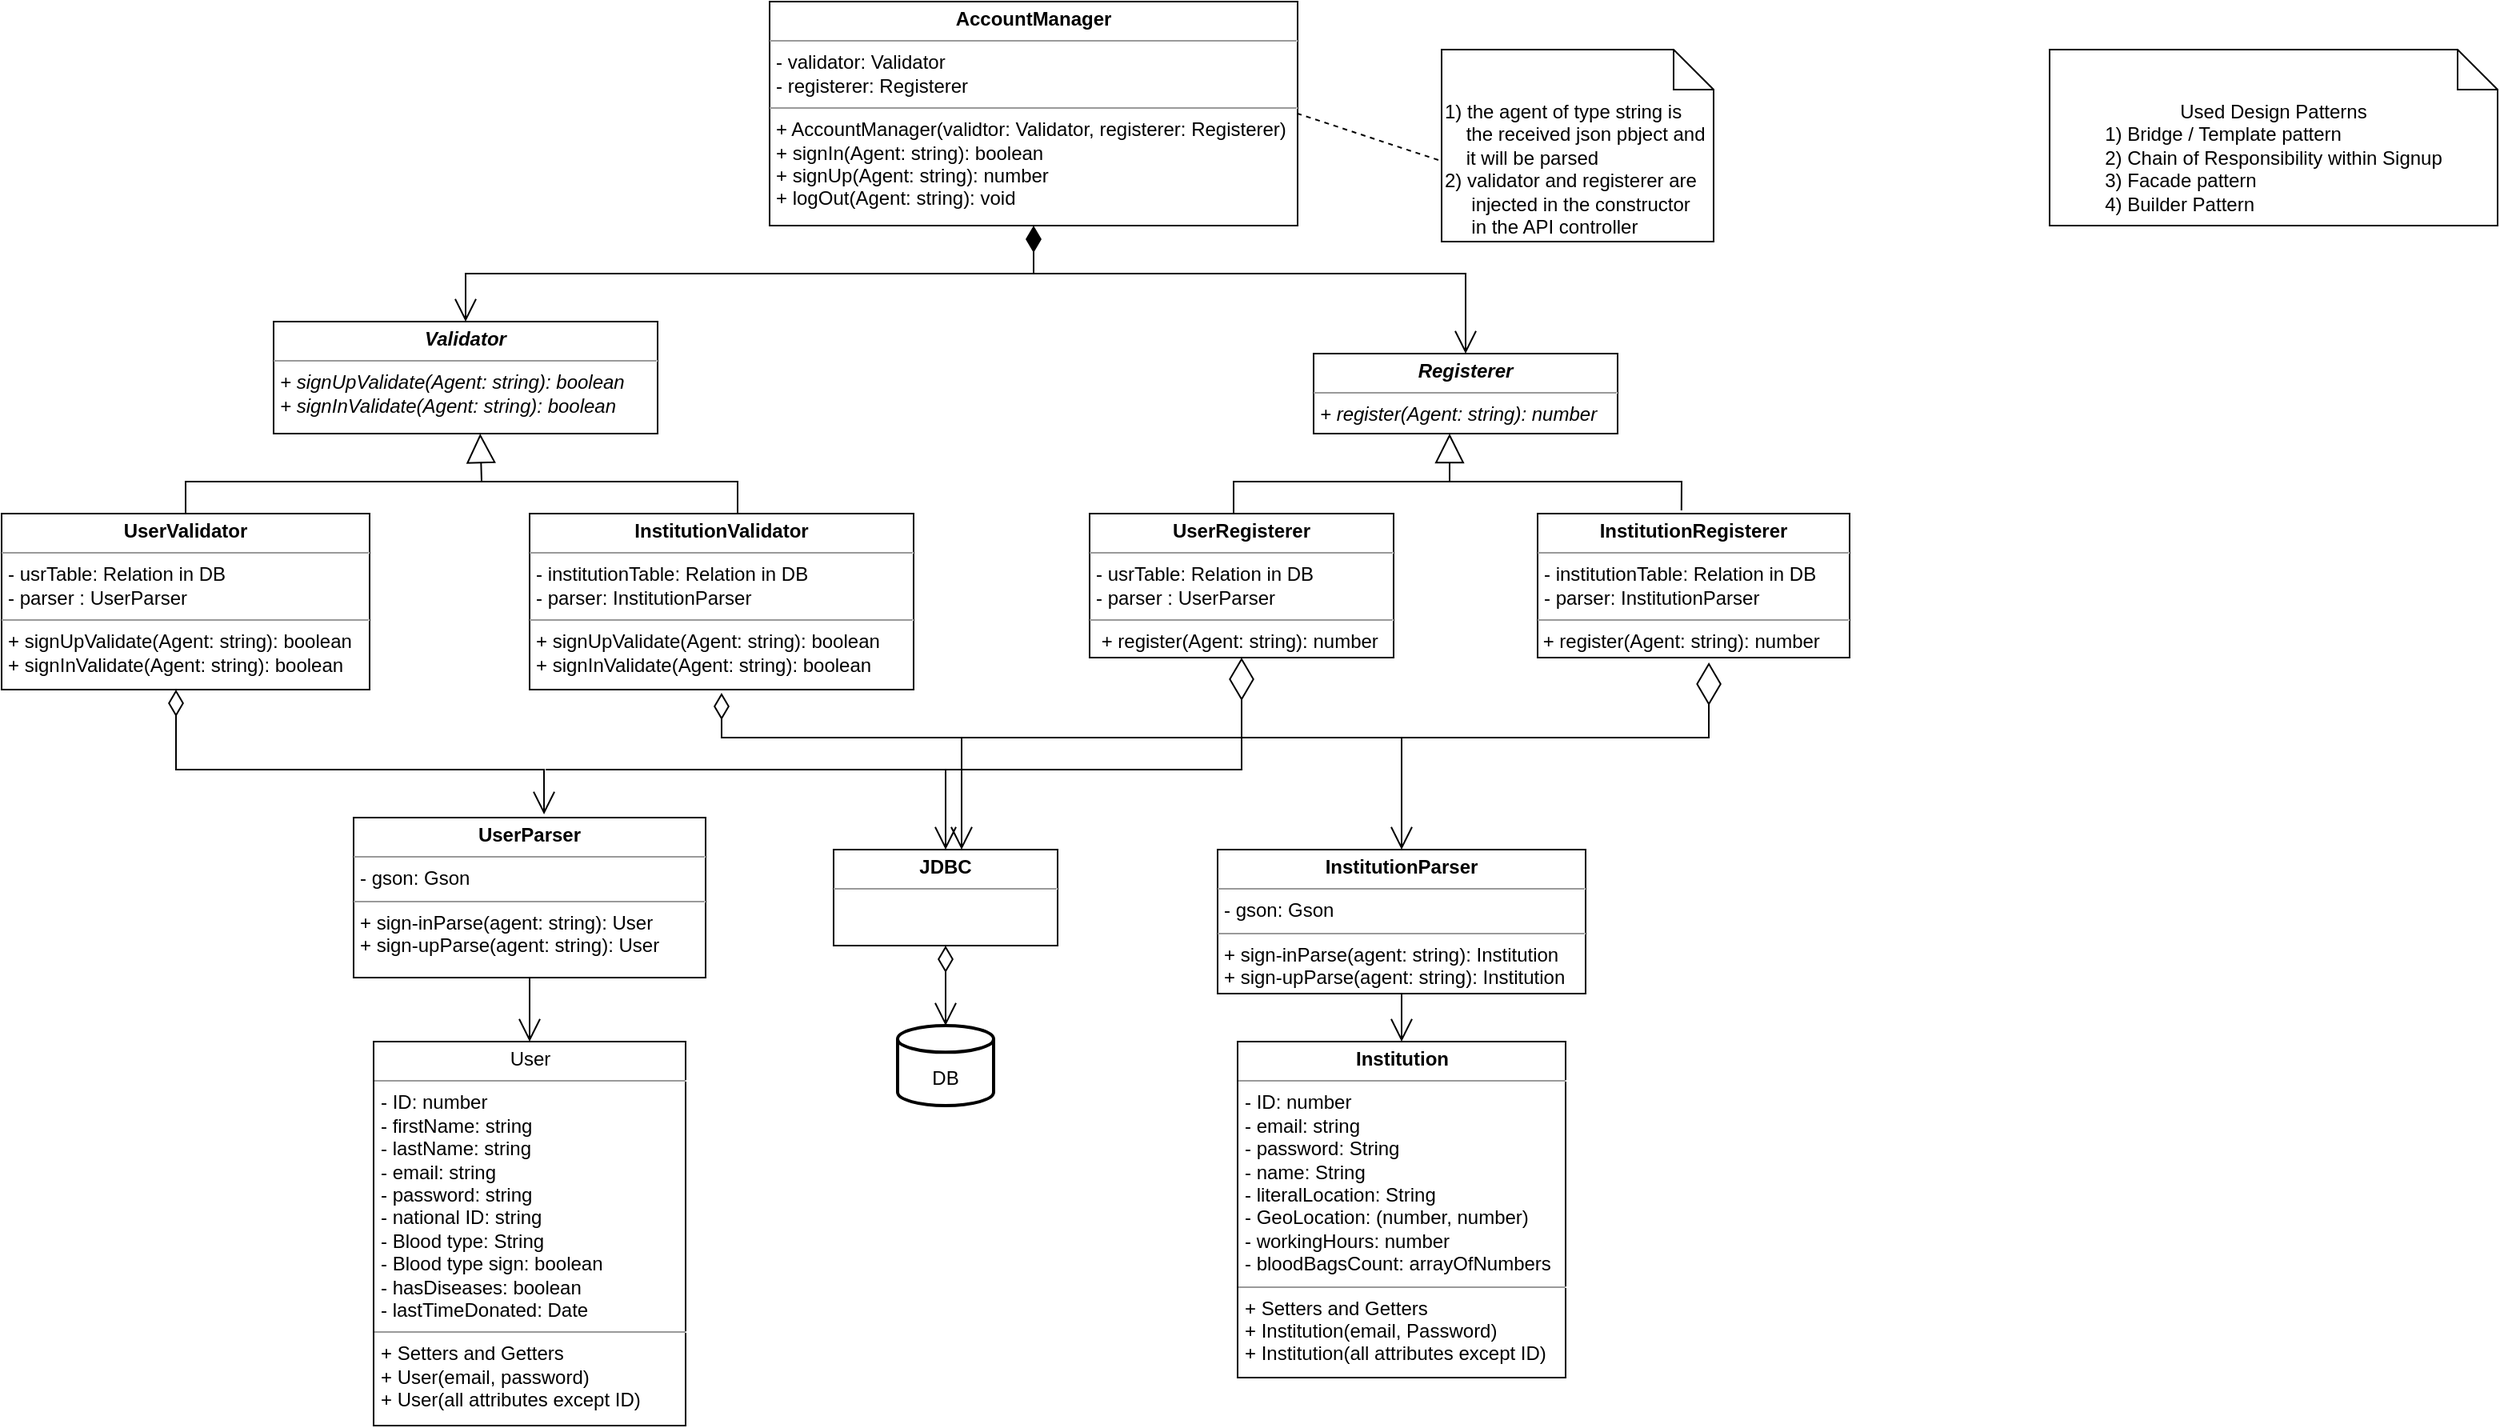 <mxfile>
    <diagram id="vBvzW_29ld02_7QqGSWC" name="Class Diagram">
        <mxGraphModel grid="1" gridSize="10" guides="1" tooltips="1" connect="1" arrows="1" page="1" fold="1" pageScale="1" pageWidth="850" pageHeight="1100" math="0" shadow="0">
            <root>
                <mxCell id="0"/>
                <mxCell id="1" parent="0"/>
                <mxCell id="2" value="&lt;p style=&quot;margin:0px;margin-top:4px;text-align:center;&quot;&gt;&lt;b&gt;&lt;i&gt;Validator&lt;/i&gt;&lt;/b&gt;&lt;/p&gt;&lt;hr size=&quot;1&quot;&gt;&lt;p style=&quot;margin:0px;margin-left:4px;&quot;&gt;&lt;i&gt;+ signUpValidate(Agent: string): boolean&amp;nbsp;&lt;/i&gt;&lt;/p&gt;&lt;p style=&quot;margin:0px;margin-left:4px;&quot;&gt;&lt;i&gt;+ signInValidate(Agent: string): boolean&lt;/i&gt;&lt;/p&gt;" style="verticalAlign=top;align=left;overflow=fill;fontSize=12;fontFamily=Helvetica;html=1;" parent="1" vertex="1">
                    <mxGeometry x="330" y="130" width="240" height="70" as="geometry"/>
                </mxCell>
                <mxCell id="3" value="&lt;p style=&quot;margin:0px;margin-top:4px;text-align:center;&quot;&gt;&lt;b&gt;UserValidator&lt;/b&gt;&lt;/p&gt;&lt;hr size=&quot;1&quot;&gt;&lt;p style=&quot;margin:0px;margin-left:4px;&quot;&gt;- usrTable: Relation in DB&lt;/p&gt;&lt;p style=&quot;margin:0px;margin-left:4px;&quot;&gt;- parser : UserParser&lt;/p&gt;&lt;hr size=&quot;1&quot;&gt;&lt;p style=&quot;margin:0px;margin-left:4px;&quot;&gt;+ signUpValidate(Agent: string): boolean&lt;/p&gt;&lt;p style=&quot;margin:0px;margin-left:4px;&quot;&gt;+ signInValidate(Agent: string): boolean&lt;/p&gt;" style="verticalAlign=top;align=left;overflow=fill;fontSize=12;fontFamily=Helvetica;html=1;" parent="1" vertex="1">
                    <mxGeometry x="160" y="250" width="230" height="110" as="geometry"/>
                </mxCell>
                <mxCell id="4" value="&lt;p style=&quot;margin:0px;margin-top:4px;text-align:center;&quot;&gt;&lt;b&gt;InstitutionValidator&lt;/b&gt;&lt;/p&gt;&lt;hr size=&quot;1&quot;&gt;&lt;p style=&quot;margin:0px;margin-left:4px;&quot;&gt;- institutionTable: Relation in DB&lt;/p&gt;&lt;p style=&quot;margin:0px;margin-left:4px;&quot;&gt;- parser: InstitutionParser&lt;/p&gt;&lt;hr size=&quot;1&quot;&gt;&lt;p style=&quot;margin:0px;margin-left:4px;&quot;&gt;+&amp;nbsp;&lt;span style=&quot;background-color: initial;&quot;&gt;signUpValidate(Agent: string): boolean&lt;/span&gt;&lt;/p&gt;&lt;p style=&quot;margin: 0px 0px 0px 4px;&quot;&gt;+ signInValidate(Agent: string): boolean&lt;/p&gt;" style="verticalAlign=top;align=left;overflow=fill;fontSize=12;fontFamily=Helvetica;html=1;" parent="1" vertex="1">
                    <mxGeometry x="490" y="250" width="240" height="110" as="geometry"/>
                </mxCell>
                <mxCell id="5" value="" style="endArrow=block;endSize=16;endFill=0;html=1;rounded=0;exitX=0.5;exitY=0;exitDx=0;exitDy=0;entryX=0.538;entryY=1;entryDx=0;entryDy=0;entryPerimeter=0;" parent="1" source="3" target="2" edge="1">
                    <mxGeometry x="1" y="-594" width="160" relative="1" as="geometry">
                        <mxPoint x="480" y="350" as="sourcePoint"/>
                        <mxPoint x="640" y="350" as="targetPoint"/>
                        <Array as="points">
                            <mxPoint x="275" y="230"/>
                            <mxPoint x="460" y="230"/>
                        </Array>
                        <mxPoint x="470" y="-654" as="offset"/>
                    </mxGeometry>
                </mxCell>
                <mxCell id="6" value="" style="endArrow=none;html=1;rounded=0;" parent="1" edge="1">
                    <mxGeometry width="50" height="50" relative="1" as="geometry">
                        <mxPoint x="460" y="230" as="sourcePoint"/>
                        <mxPoint x="620" y="250" as="targetPoint"/>
                        <Array as="points">
                            <mxPoint x="620" y="230"/>
                        </Array>
                    </mxGeometry>
                </mxCell>
                <mxCell id="7" value="&lt;p style=&quot;margin: 0px ; margin-top: 4px ; text-align: center&quot;&gt;&lt;b&gt;AccountManager&lt;/b&gt;&lt;/p&gt;&lt;hr size=&quot;1&quot;&gt;&lt;p style=&quot;margin: 0px ; margin-left: 4px&quot;&gt;- validator: Validator&lt;/p&gt;&lt;p style=&quot;margin: 0px ; margin-left: 4px&quot;&gt;- registerer: Registerer&lt;/p&gt;&lt;hr size=&quot;1&quot;&gt;&lt;p style=&quot;margin: 0px ; margin-left: 4px&quot;&gt;+ AccountManager(validtor: Validator, registerer: Registerer)&lt;/p&gt;&lt;p style=&quot;margin: 0px ; margin-left: 4px&quot;&gt;+ signIn(Agent: string): boolean&lt;/p&gt;&lt;p style=&quot;margin: 0px ; margin-left: 4px&quot;&gt;+ signUp(Agent: string): number&lt;/p&gt;&lt;p style=&quot;margin: 0px ; margin-left: 4px&quot;&gt;+ logOut(Agent: string): void&lt;/p&gt;" style="verticalAlign=top;align=left;overflow=fill;fontSize=12;fontFamily=Helvetica;html=1;" parent="1" vertex="1">
                    <mxGeometry x="640" y="-70" width="330" height="140" as="geometry"/>
                </mxCell>
                <mxCell id="8" value="&lt;p style=&quot;margin: 0px ; margin-top: 4px ; text-align: center&quot;&gt;&lt;b&gt;&lt;i&gt;Registerer&lt;/i&gt;&lt;/b&gt;&lt;/p&gt;&lt;hr size=&quot;1&quot;&gt;&lt;p style=&quot;margin: 0px ; margin-left: 4px&quot;&gt;&lt;i&gt;+ register(Agent: string): number&lt;/i&gt;&lt;/p&gt;" style="verticalAlign=top;align=left;overflow=fill;fontSize=12;fontFamily=Helvetica;html=1;" parent="1" vertex="1">
                    <mxGeometry x="980" y="150" width="190" height="50" as="geometry"/>
                </mxCell>
                <mxCell id="9" value="&lt;p style=&quot;margin: 0px ; margin-top: 4px ; text-align: center&quot;&gt;&lt;b&gt;UserRegisterer&lt;/b&gt;&lt;/p&gt;&lt;hr size=&quot;1&quot;&gt;&lt;p style=&quot;margin: 0px 0px 0px 4px&quot;&gt;- usrTable: Relation in DB&lt;/p&gt;&lt;p style=&quot;margin: 0px 0px 0px 4px&quot;&gt;- parser : UserParser&lt;/p&gt;&lt;hr size=&quot;1&quot;&gt;&lt;p style=&quot;margin: 0px ; margin-left: 4px&quot;&gt;&amp;nbsp;+ register(Agent: string): number&lt;br&gt;&lt;/p&gt;" style="verticalAlign=top;align=left;overflow=fill;fontSize=12;fontFamily=Helvetica;html=1;" parent="1" vertex="1">
                    <mxGeometry x="840" y="250" width="190" height="90" as="geometry"/>
                </mxCell>
                <mxCell id="10" value="&lt;p style=&quot;margin: 0px ; margin-top: 4px ; text-align: center&quot;&gt;&lt;b&gt;InstitutionRegisterer&lt;/b&gt;&lt;/p&gt;&lt;hr size=&quot;1&quot;&gt;&lt;p style=&quot;margin: 0px 0px 0px 4px&quot;&gt;- institutionTable: Relation in DB&lt;/p&gt;&lt;p style=&quot;margin: 0px 0px 0px 4px&quot;&gt;- parser: InstitutionParser&lt;/p&gt;&lt;hr size=&quot;1&quot;&gt;&lt;p style=&quot;margin: 0px ; margin-left: 4px&quot;&gt;&lt;/p&gt;&amp;nbsp;+ register(Agent: string): number" style="verticalAlign=top;align=left;overflow=fill;fontSize=12;fontFamily=Helvetica;html=1;" parent="1" vertex="1">
                    <mxGeometry x="1120" y="250" width="195" height="90" as="geometry"/>
                </mxCell>
                <mxCell id="11" value="" style="endArrow=block;endSize=16;endFill=0;html=1;rounded=0;exitX=0.5;exitY=0;exitDx=0;exitDy=0;entryX=0.5;entryY=1;entryDx=0;entryDy=0;" parent="1" edge="1">
                    <mxGeometry x="1" y="-288" width="160" relative="1" as="geometry">
                        <mxPoint x="930" y="250" as="sourcePoint"/>
                        <mxPoint x="1065" y="200" as="targetPoint"/>
                        <Array as="points">
                            <mxPoint x="930" y="230"/>
                            <mxPoint x="1065" y="230"/>
                        </Array>
                        <mxPoint x="185" y="-310" as="offset"/>
                    </mxGeometry>
                </mxCell>
                <mxCell id="12" value="" style="endArrow=none;html=1;rounded=0;entryX=0.538;entryY=-0.022;entryDx=0;entryDy=0;entryPerimeter=0;" parent="1" edge="1">
                    <mxGeometry width="50" height="50" relative="1" as="geometry">
                        <mxPoint x="1040" y="230" as="sourcePoint"/>
                        <mxPoint x="1209.91" y="248.02" as="targetPoint"/>
                        <Array as="points">
                            <mxPoint x="1210" y="230"/>
                        </Array>
                    </mxGeometry>
                </mxCell>
                <mxCell id="13" value="" style="endArrow=open;html=1;endSize=12;startArrow=diamondThin;startSize=14;startFill=1;edgeStyle=orthogonalEdgeStyle;align=left;verticalAlign=bottom;rounded=0;exitX=0.5;exitY=1;exitDx=0;exitDy=0;entryX=0.5;entryY=0;entryDx=0;entryDy=0;" parent="1" source="7" target="2" edge="1">
                    <mxGeometry x="-1" y="359" relative="1" as="geometry">
                        <mxPoint x="710" y="170" as="sourcePoint"/>
                        <mxPoint x="870" y="170" as="targetPoint"/>
                        <Array as="points">
                            <mxPoint x="805" y="100"/>
                            <mxPoint x="450" y="100"/>
                        </Array>
                        <mxPoint x="-4" y="-50" as="offset"/>
                    </mxGeometry>
                </mxCell>
                <mxCell id="14" value="" style="endArrow=open;endFill=1;endSize=12;html=1;rounded=0;entryX=0.5;entryY=0;entryDx=0;entryDy=0;" parent="1" target="8" edge="1">
                    <mxGeometry width="160" relative="1" as="geometry">
                        <mxPoint x="760" y="100" as="sourcePoint"/>
                        <mxPoint x="870" y="170" as="targetPoint"/>
                        <Array as="points">
                            <mxPoint x="1075" y="100"/>
                        </Array>
                    </mxGeometry>
                </mxCell>
                <mxCell id="15" value="1) the agent of type string is&amp;nbsp; &amp;nbsp; &amp;nbsp; &amp;nbsp; &amp;nbsp; the received json pbject and&amp;nbsp; &amp;nbsp; &amp;nbsp; it will be parsed&amp;nbsp;&lt;br&gt;2) validator and registerer are&amp;nbsp; &amp;nbsp; &amp;nbsp; &amp;nbsp; &amp;nbsp;injected in the constructor&amp;nbsp; &amp;nbsp; &amp;nbsp; &amp;nbsp; &amp;nbsp;in the API controller" style="shape=note2;boundedLbl=1;whiteSpace=wrap;html=1;size=25;verticalAlign=top;align=left;" parent="1" vertex="1">
                    <mxGeometry x="1060" y="-40" width="170" height="120" as="geometry"/>
                </mxCell>
                <mxCell id="16" value="" style="endArrow=none;dashed=1;html=1;rounded=0;entryX=1;entryY=0.5;entryDx=0;entryDy=0;exitX=-0.012;exitY=0.575;exitDx=0;exitDy=0;exitPerimeter=0;" parent="1" source="15" target="7" edge="1">
                    <mxGeometry width="50" height="50" relative="1" as="geometry">
                        <mxPoint x="780" y="210" as="sourcePoint"/>
                        <mxPoint x="830" y="160" as="targetPoint"/>
                    </mxGeometry>
                </mxCell>
                <mxCell id="17" value="&lt;p style=&quot;margin:0px;margin-top:4px;text-align:center;&quot;&gt;&lt;b&gt;UserParser&lt;/b&gt;&lt;/p&gt;&lt;hr size=&quot;1&quot;&gt;&lt;p style=&quot;margin:0px;margin-left:4px;&quot;&gt;- gson: Gson&lt;/p&gt;&lt;hr size=&quot;1&quot;&gt;&lt;p style=&quot;margin:0px;margin-left:4px;&quot;&gt;+ sign-inParse(agent: string): User&lt;/p&gt;&lt;p style=&quot;margin:0px;margin-left:4px;&quot;&gt;+ sign-upParse(agent: string): User&lt;/p&gt;" style="verticalAlign=top;align=left;overflow=fill;fontSize=12;fontFamily=Helvetica;html=1;" parent="1" vertex="1">
                    <mxGeometry x="380" y="440" width="220" height="100" as="geometry"/>
                </mxCell>
                <mxCell id="18" value="&lt;p style=&quot;margin:0px;margin-top:4px;text-align:center;&quot;&gt;&lt;b&gt;InstitutionParser&lt;/b&gt;&lt;/p&gt;&lt;hr size=&quot;1&quot;&gt;&lt;p style=&quot;margin:0px;margin-left:4px;&quot;&gt;- gson: Gson&lt;/p&gt;&lt;hr size=&quot;1&quot;&gt;&lt;p style=&quot;margin:0px;margin-left:4px;&quot;&gt;+ sign-inParse(agent: string): Institution&lt;/p&gt;&lt;p style=&quot;margin:0px;margin-left:4px;&quot;&gt;+ sign-upParse(agent: string): Institution&lt;/p&gt;" style="verticalAlign=top;align=left;overflow=fill;fontSize=12;fontFamily=Helvetica;html=1;" parent="1" vertex="1">
                    <mxGeometry x="920" y="460" width="230" height="90" as="geometry"/>
                </mxCell>
                <mxCell id="19" value="&lt;p style=&quot;margin:0px;margin-top:4px;text-align:center;&quot;&gt;User&lt;/p&gt;&lt;hr size=&quot;1&quot;&gt;&lt;p style=&quot;margin:0px;margin-left:4px;&quot;&gt;- ID: number&lt;/p&gt;&lt;p style=&quot;margin:0px;margin-left:4px;&quot;&gt;- firstName: string&lt;/p&gt;&lt;p style=&quot;margin:0px;margin-left:4px;&quot;&gt;- lastName: string&lt;/p&gt;&lt;p style=&quot;margin:0px;margin-left:4px;&quot;&gt;- email: string&lt;/p&gt;&lt;p style=&quot;margin:0px;margin-left:4px;&quot;&gt;- password: string&lt;/p&gt;&lt;p style=&quot;margin:0px;margin-left:4px;&quot;&gt;- national ID: string&lt;/p&gt;&lt;p style=&quot;margin:0px;margin-left:4px;&quot;&gt;- Blood type: String&lt;/p&gt;&lt;p style=&quot;margin:0px;margin-left:4px;&quot;&gt;- Blood type sign: boolean&lt;/p&gt;&lt;p style=&quot;margin:0px;margin-left:4px;&quot;&gt;- hasDiseases: boolean&lt;/p&gt;&lt;p style=&quot;margin:0px;margin-left:4px;&quot;&gt;- lastTimeDonated: Date&lt;/p&gt;&lt;hr size=&quot;1&quot;&gt;&lt;p style=&quot;margin:0px;margin-left:4px;&quot;&gt;+ Setters and Getters&lt;/p&gt;&lt;p style=&quot;margin:0px;margin-left:4px;&quot;&gt;+ User(email, password)&lt;/p&gt;&lt;p style=&quot;margin:0px;margin-left:4px;&quot;&gt;+ User(all attributes except ID)&lt;/p&gt;" style="verticalAlign=top;align=left;overflow=fill;fontSize=12;fontFamily=Helvetica;html=1;" parent="1" vertex="1">
                    <mxGeometry x="392.5" y="580" width="195" height="240" as="geometry"/>
                </mxCell>
                <mxCell id="20" value="&lt;br&gt;DB" style="strokeWidth=2;html=1;shape=mxgraph.flowchart.database;whiteSpace=wrap;" parent="1" vertex="1">
                    <mxGeometry x="720" y="570" width="60" height="50" as="geometry"/>
                </mxCell>
                <mxCell id="21" value="" style="endArrow=open;html=1;endSize=12;startArrow=diamondThin;startSize=14;startFill=0;edgeStyle=orthogonalEdgeStyle;align=left;verticalAlign=bottom;rounded=0;entryX=0.541;entryY=-0.02;entryDx=0;entryDy=0;entryPerimeter=0;" parent="1" source="3" target="17" edge="1">
                    <mxGeometry x="-0.658" y="-190" relative="1" as="geometry">
                        <mxPoint x="590" y="460" as="sourcePoint"/>
                        <mxPoint x="750" y="460" as="targetPoint"/>
                        <Array as="points">
                            <mxPoint x="269" y="410"/>
                            <mxPoint x="499" y="410"/>
                        </Array>
                        <mxPoint as="offset"/>
                    </mxGeometry>
                </mxCell>
                <mxCell id="22" value="" style="endArrow=diamondThin;endFill=0;endSize=24;html=1;rounded=0;entryX=0.5;entryY=1;entryDx=0;entryDy=0;" parent="1" target="9" edge="1">
                    <mxGeometry width="160" relative="1" as="geometry">
                        <mxPoint x="500" y="410" as="sourcePoint"/>
                        <mxPoint x="750" y="460" as="targetPoint"/>
                        <Array as="points">
                            <mxPoint x="935" y="410"/>
                        </Array>
                    </mxGeometry>
                </mxCell>
                <mxCell id="23" value="" style="endArrow=open;html=1;endSize=12;startArrow=diamondThin;startSize=14;startFill=0;edgeStyle=orthogonalEdgeStyle;align=left;verticalAlign=bottom;rounded=0;entryX=0.5;entryY=0;entryDx=0;entryDy=0;" parent="1" target="18" edge="1">
                    <mxGeometry x="-0.658" y="-190" relative="1" as="geometry">
                        <mxPoint x="609.98" y="362" as="sourcePoint"/>
                        <mxPoint x="840" y="440" as="targetPoint"/>
                        <Array as="points">
                            <mxPoint x="610" y="390"/>
                            <mxPoint x="1035" y="390"/>
                        </Array>
                        <mxPoint as="offset"/>
                    </mxGeometry>
                </mxCell>
                <mxCell id="24" value="" style="endArrow=diamondThin;endFill=0;endSize=24;html=1;rounded=0;entryX=0.549;entryY=1.033;entryDx=0;entryDy=0;entryPerimeter=0;" parent="1" target="10" edge="1">
                    <mxGeometry width="160" relative="1" as="geometry">
                        <mxPoint x="1030" y="390" as="sourcePoint"/>
                        <mxPoint x="890" y="330" as="targetPoint"/>
                        <Array as="points">
                            <mxPoint x="1227" y="390"/>
                        </Array>
                    </mxGeometry>
                </mxCell>
                <mxCell id="25" value="&lt;p style=&quot;margin:0px;margin-top:4px;text-align:center;&quot;&gt;&lt;b&gt;Institution&lt;/b&gt;&lt;/p&gt;&lt;hr size=&quot;1&quot;&gt;&lt;p style=&quot;margin:0px;margin-left:4px;&quot;&gt;- ID: number&lt;/p&gt;&lt;p style=&quot;margin:0px;margin-left:4px;&quot;&gt;- email: string&lt;/p&gt;&lt;p style=&quot;margin:0px;margin-left:4px;&quot;&gt;- password: String&lt;/p&gt;&lt;p style=&quot;margin:0px;margin-left:4px;&quot;&gt;- name: String&lt;/p&gt;&lt;p style=&quot;margin:0px;margin-left:4px;&quot;&gt;- literalLocation: String&lt;/p&gt;&lt;p style=&quot;margin:0px;margin-left:4px;&quot;&gt;- GeoLocation: (number, number)&lt;/p&gt;&lt;p style=&quot;margin:0px;margin-left:4px;&quot;&gt;- workingHours: number&lt;/p&gt;&lt;p style=&quot;margin:0px;margin-left:4px;&quot;&gt;- bloodBagsCount: arrayOfNumbers&lt;/p&gt;&lt;hr size=&quot;1&quot;&gt;&lt;p style=&quot;margin:0px;margin-left:4px;&quot;&gt;+ Setters and Getters&lt;/p&gt;&lt;p style=&quot;margin:0px;margin-left:4px;&quot;&gt;+ Institution(email, Password)&lt;/p&gt;&lt;p style=&quot;margin:0px;margin-left:4px;&quot;&gt;+ Institution(all attributes except ID)&lt;/p&gt;" style="verticalAlign=top;align=left;overflow=fill;fontSize=12;fontFamily=Helvetica;html=1;" parent="1" vertex="1">
                    <mxGeometry x="932.5" y="580" width="205" height="210" as="geometry"/>
                </mxCell>
                <mxCell id="26" value="" style="endArrow=open;endFill=1;endSize=12;html=1;rounded=0;exitX=0.5;exitY=1;exitDx=0;exitDy=0;entryX=0.5;entryY=0;entryDx=0;entryDy=0;" parent="1" source="17" target="19" edge="1">
                    <mxGeometry width="160" relative="1" as="geometry">
                        <mxPoint x="730" y="620" as="sourcePoint"/>
                        <mxPoint x="890" y="620" as="targetPoint"/>
                    </mxGeometry>
                </mxCell>
                <mxCell id="27" value="" style="endArrow=open;endFill=1;endSize=12;html=1;rounded=0;exitX=0.5;exitY=1;exitDx=0;exitDy=0;entryX=0.5;entryY=0;entryDx=0;entryDy=0;" parent="1" source="18" target="25" edge="1">
                    <mxGeometry width="160" relative="1" as="geometry">
                        <mxPoint x="730" y="620" as="sourcePoint"/>
                        <mxPoint x="890" y="620" as="targetPoint"/>
                    </mxGeometry>
                </mxCell>
                <mxCell id="28" value="&lt;p style=&quot;margin:0px;margin-top:4px;text-align:center;&quot;&gt;&lt;b&gt;JDBC&lt;/b&gt;&lt;/p&gt;&lt;hr size=&quot;1&quot;&gt;&lt;div style=&quot;height:2px;&quot;&gt;&lt;/div&gt;" style="verticalAlign=top;align=left;overflow=fill;fontSize=12;fontFamily=Helvetica;html=1;" parent="1" vertex="1">
                    <mxGeometry x="680" y="460" width="140" height="60" as="geometry"/>
                </mxCell>
                <mxCell id="29" value="" style="endArrow=open;endFill=1;endSize=12;html=1;rounded=0;entryX=0.5;entryY=0;entryDx=0;entryDy=0;" parent="1" target="28" edge="1">
                    <mxGeometry width="160" relative="1" as="geometry">
                        <mxPoint x="750" y="410" as="sourcePoint"/>
                        <mxPoint x="890" y="490" as="targetPoint"/>
                    </mxGeometry>
                </mxCell>
                <mxCell id="30" value="" style="endArrow=open;endFill=1;endSize=12;html=1;rounded=0;" parent="1" edge="1">
                    <mxGeometry width="160" relative="1" as="geometry">
                        <mxPoint x="760" y="390" as="sourcePoint"/>
                        <mxPoint x="760" y="460" as="targetPoint"/>
                    </mxGeometry>
                </mxCell>
                <mxCell id="31" value="" style="endArrow=open;html=1;endSize=12;startArrow=diamondThin;startSize=14;startFill=0;edgeStyle=orthogonalEdgeStyle;align=left;verticalAlign=bottom;rounded=0;exitX=0.5;exitY=1;exitDx=0;exitDy=0;entryX=0.5;entryY=0;entryDx=0;entryDy=0;entryPerimeter=0;" parent="1" source="28" target="20" edge="1">
                    <mxGeometry x="1" y="177" relative="1" as="geometry">
                        <mxPoint x="730" y="510" as="sourcePoint"/>
                        <mxPoint x="750" y="560" as="targetPoint"/>
                        <mxPoint x="-57" y="130" as="offset"/>
                    </mxGeometry>
                </mxCell>
                <mxCell id="32" value="Used Design Patterns&lt;br&gt;&lt;div style=&quot;text-align: left;&quot;&gt;&lt;span style=&quot;background-color: initial;&quot;&gt;1) Bridge / Template pattern&lt;/span&gt;&lt;/div&gt;&lt;div style=&quot;text-align: left;&quot;&gt;&lt;span style=&quot;background-color: initial;&quot;&gt;2) Chain of Responsibility within Signup&lt;/span&gt;&lt;/div&gt;&lt;div style=&quot;text-align: left;&quot;&gt;&lt;span style=&quot;background-color: initial;&quot;&gt;3) Facade pattern&lt;/span&gt;&lt;/div&gt;&lt;div style=&quot;text-align: left;&quot;&gt;&lt;span style=&quot;background-color: initial;&quot;&gt;4) Builder Pattern&lt;/span&gt;&lt;/div&gt;" style="shape=note2;boundedLbl=1;whiteSpace=wrap;html=1;size=25;verticalAlign=top;align=center;" parent="1" vertex="1">
                    <mxGeometry x="1440" y="-40" width="280" height="110" as="geometry"/>
                </mxCell>
            </root>
        </mxGraphModel>
    </diagram>
    <diagram id="GNmsdhd8mzbh0snhl9CG" name="CRC">
        <mxGraphModel grid="1" gridSize="10" guides="1" tooltips="1" connect="1" arrows="1" page="1" fold="1" pageScale="1" pageWidth="850" pageHeight="1100" math="0" shadow="0">
            <root>
                <mxCell id="rPAp7JFFLe6vOHe7YKmG-0"/>
                <mxCell id="rPAp7JFFLe6vOHe7YKmG-1" parent="rPAp7JFFLe6vOHe7YKmG-0"/>
                <mxCell id="rPAp7JFFLe6vOHe7YKmG-2" value="Account Manager" style="shape=table;startSize=30;container=1;collapsible=1;childLayout=tableLayout;fixedRows=1;rowLines=0;fontStyle=1;align=center;resizeLast=1;" vertex="1" parent="rPAp7JFFLe6vOHe7YKmG-1">
                    <mxGeometry x="150" y="100" width="180" height="160" as="geometry"/>
                </mxCell>
                <mxCell id="rPAp7JFFLe6vOHe7YKmG-3" value="" style="shape=tableRow;horizontal=0;startSize=0;swimlaneHead=0;swimlaneBody=0;fillColor=none;collapsible=0;dropTarget=0;points=[[0,0.5],[1,0.5]];portConstraint=eastwest;top=0;left=0;right=0;bottom=1;" vertex="1" parent="rPAp7JFFLe6vOHe7YKmG-2">
                    <mxGeometry y="30" width="180" height="30" as="geometry"/>
                </mxCell>
                <mxCell id="rPAp7JFFLe6vOHe7YKmG-4" value="Attributes" style="shape=partialRectangle;connectable=0;fillColor=none;top=0;left=0;bottom=0;right=0;fontStyle=1;overflow=hidden;" vertex="1" parent="rPAp7JFFLe6vOHe7YKmG-3">
                    <mxGeometry width="70" height="30" as="geometry">
                        <mxRectangle width="70" height="30" as="alternateBounds"/>
                    </mxGeometry>
                </mxCell>
                <mxCell id="rPAp7JFFLe6vOHe7YKmG-5" value="Collaborations" style="shape=partialRectangle;connectable=0;fillColor=none;top=0;left=0;bottom=0;right=0;align=left;spacingLeft=6;fontStyle=1;overflow=hidden;" vertex="1" parent="rPAp7JFFLe6vOHe7YKmG-3">
                    <mxGeometry x="70" width="110" height="30" as="geometry">
                        <mxRectangle width="110" height="30" as="alternateBounds"/>
                    </mxGeometry>
                </mxCell>
                <mxCell id="rPAp7JFFLe6vOHe7YKmG-6" value="" style="shape=tableRow;horizontal=0;startSize=0;swimlaneHead=0;swimlaneBody=0;fillColor=none;collapsible=0;dropTarget=0;points=[[0,0.5],[1,0.5]];portConstraint=eastwest;top=0;left=0;right=0;bottom=0;" vertex="1" parent="rPAp7JFFLe6vOHe7YKmG-2">
                    <mxGeometry y="60" width="180" height="30" as="geometry"/>
                </mxCell>
                <mxCell id="rPAp7JFFLe6vOHe7YKmG-7" value="Validator" style="shape=partialRectangle;connectable=0;fillColor=none;top=0;left=0;bottom=0;right=0;editable=1;overflow=hidden;" vertex="1" parent="rPAp7JFFLe6vOHe7YKmG-6">
                    <mxGeometry width="70" height="30" as="geometry">
                        <mxRectangle width="70" height="30" as="alternateBounds"/>
                    </mxGeometry>
                </mxCell>
                <mxCell id="rPAp7JFFLe6vOHe7YKmG-8" value="Registration API" style="shape=partialRectangle;connectable=0;fillColor=none;top=0;left=0;bottom=0;right=0;align=left;spacingLeft=6;overflow=hidden;" vertex="1" parent="rPAp7JFFLe6vOHe7YKmG-6">
                    <mxGeometry x="70" width="110" height="30" as="geometry">
                        <mxRectangle width="110" height="30" as="alternateBounds"/>
                    </mxGeometry>
                </mxCell>
                <mxCell id="rPAp7JFFLe6vOHe7YKmG-9" value="" style="shape=tableRow;horizontal=0;startSize=0;swimlaneHead=0;swimlaneBody=0;fillColor=none;collapsible=0;dropTarget=0;points=[[0,0.5],[1,0.5]];portConstraint=eastwest;top=0;left=0;right=0;bottom=0;" vertex="1" parent="rPAp7JFFLe6vOHe7YKmG-2">
                    <mxGeometry y="90" width="180" height="30" as="geometry"/>
                </mxCell>
                <mxCell id="rPAp7JFFLe6vOHe7YKmG-10" value="Registerer" style="shape=partialRectangle;connectable=0;fillColor=none;top=0;left=0;bottom=0;right=0;editable=1;overflow=hidden;" vertex="1" parent="rPAp7JFFLe6vOHe7YKmG-9">
                    <mxGeometry width="70" height="30" as="geometry">
                        <mxRectangle width="70" height="30" as="alternateBounds"/>
                    </mxGeometry>
                </mxCell>
                <mxCell id="rPAp7JFFLe6vOHe7YKmG-11" value="Registerer" style="shape=partialRectangle;connectable=0;fillColor=none;top=0;left=0;bottom=0;right=0;align=left;spacingLeft=6;overflow=hidden;" vertex="1" parent="rPAp7JFFLe6vOHe7YKmG-9">
                    <mxGeometry x="70" width="110" height="30" as="geometry">
                        <mxRectangle width="110" height="30" as="alternateBounds"/>
                    </mxGeometry>
                </mxCell>
                <mxCell id="rPAp7JFFLe6vOHe7YKmG-12" value="" style="shape=tableRow;horizontal=0;startSize=0;swimlaneHead=0;swimlaneBody=0;fillColor=none;collapsible=0;dropTarget=0;points=[[0,0.5],[1,0.5]];portConstraint=eastwest;top=0;left=0;right=0;bottom=0;" vertex="1" parent="rPAp7JFFLe6vOHe7YKmG-2">
                    <mxGeometry y="120" width="180" height="30" as="geometry"/>
                </mxCell>
                <mxCell id="rPAp7JFFLe6vOHe7YKmG-13" value="" style="shape=partialRectangle;connectable=0;fillColor=none;top=0;left=0;bottom=0;right=0;editable=1;overflow=hidden;" vertex="1" parent="rPAp7JFFLe6vOHe7YKmG-12">
                    <mxGeometry width="70" height="30" as="geometry">
                        <mxRectangle width="70" height="30" as="alternateBounds"/>
                    </mxGeometry>
                </mxCell>
                <mxCell id="rPAp7JFFLe6vOHe7YKmG-14" value="Validator" style="shape=partialRectangle;connectable=0;fillColor=none;top=0;left=0;bottom=0;right=0;align=left;spacingLeft=6;overflow=hidden;" vertex="1" parent="rPAp7JFFLe6vOHe7YKmG-12">
                    <mxGeometry x="70" width="110" height="30" as="geometry">
                        <mxRectangle width="110" height="30" as="alternateBounds"/>
                    </mxGeometry>
                </mxCell>
                <mxCell id="rPAp7JFFLe6vOHe7YKmG-15" value="UserValidator and UserRegisterer" style="shape=table;startSize=30;container=1;collapsible=1;childLayout=tableLayout;fixedRows=1;rowLines=0;fontStyle=1;align=center;resizeLast=1;" vertex="1" parent="rPAp7JFFLe6vOHe7YKmG-1">
                    <mxGeometry x="380" y="50" width="210" height="200" as="geometry"/>
                </mxCell>
                <mxCell id="rPAp7JFFLe6vOHe7YKmG-16" value="" style="shape=tableRow;horizontal=0;startSize=0;swimlaneHead=0;swimlaneBody=0;fillColor=none;collapsible=0;dropTarget=0;points=[[0,0.5],[1,0.5]];portConstraint=eastwest;top=0;left=0;right=0;bottom=1;" vertex="1" parent="rPAp7JFFLe6vOHe7YKmG-15">
                    <mxGeometry y="30" width="210" height="30" as="geometry"/>
                </mxCell>
                <mxCell id="rPAp7JFFLe6vOHe7YKmG-17" value="Attributes" style="shape=partialRectangle;connectable=0;fillColor=none;top=0;left=0;bottom=0;right=0;fontStyle=1;overflow=hidden;" vertex="1" parent="rPAp7JFFLe6vOHe7YKmG-16">
                    <mxGeometry width="70" height="30" as="geometry">
                        <mxRectangle width="70" height="30" as="alternateBounds"/>
                    </mxGeometry>
                </mxCell>
                <mxCell id="rPAp7JFFLe6vOHe7YKmG-18" value="Collaborations" style="shape=partialRectangle;connectable=0;fillColor=none;top=0;left=0;bottom=0;right=0;align=left;spacingLeft=6;fontStyle=1;overflow=hidden;" vertex="1" parent="rPAp7JFFLe6vOHe7YKmG-16">
                    <mxGeometry x="70" width="140" height="30" as="geometry">
                        <mxRectangle width="140" height="30" as="alternateBounds"/>
                    </mxGeometry>
                </mxCell>
                <mxCell id="rPAp7JFFLe6vOHe7YKmG-19" value="" style="shape=tableRow;horizontal=0;startSize=0;swimlaneHead=0;swimlaneBody=0;fillColor=none;collapsible=0;dropTarget=0;points=[[0,0.5],[1,0.5]];portConstraint=eastwest;top=0;left=0;right=0;bottom=0;" vertex="1" parent="rPAp7JFFLe6vOHe7YKmG-15">
                    <mxGeometry y="60" width="210" height="30" as="geometry"/>
                </mxCell>
                <mxCell id="rPAp7JFFLe6vOHe7YKmG-20" value="DB link" style="shape=partialRectangle;connectable=0;fillColor=none;top=0;left=0;bottom=0;right=0;editable=1;overflow=hidden;" vertex="1" parent="rPAp7JFFLe6vOHe7YKmG-19">
                    <mxGeometry width="70" height="30" as="geometry">
                        <mxRectangle width="70" height="30" as="alternateBounds"/>
                    </mxGeometry>
                </mxCell>
                <mxCell id="rPAp7JFFLe6vOHe7YKmG-21" value="UserParser" style="shape=partialRectangle;connectable=0;fillColor=none;top=0;left=0;bottom=0;right=0;align=left;spacingLeft=6;overflow=hidden;" vertex="1" parent="rPAp7JFFLe6vOHe7YKmG-19">
                    <mxGeometry x="70" width="140" height="30" as="geometry">
                        <mxRectangle width="140" height="30" as="alternateBounds"/>
                    </mxGeometry>
                </mxCell>
                <mxCell id="rPAp7JFFLe6vOHe7YKmG-22" value="" style="shape=tableRow;horizontal=0;startSize=0;swimlaneHead=0;swimlaneBody=0;fillColor=none;collapsible=0;dropTarget=0;points=[[0,0.5],[1,0.5]];portConstraint=eastwest;top=0;left=0;right=0;bottom=0;" vertex="1" parent="rPAp7JFFLe6vOHe7YKmG-15">
                    <mxGeometry y="90" width="210" height="30" as="geometry"/>
                </mxCell>
                <mxCell id="rPAp7JFFLe6vOHe7YKmG-23" value="Parser" style="shape=partialRectangle;connectable=0;fillColor=none;top=0;left=0;bottom=0;right=0;editable=1;overflow=hidden;" vertex="1" parent="rPAp7JFFLe6vOHe7YKmG-22">
                    <mxGeometry width="70" height="30" as="geometry">
                        <mxRectangle width="70" height="30" as="alternateBounds"/>
                    </mxGeometry>
                </mxCell>
                <mxCell id="rPAp7JFFLe6vOHe7YKmG-24" value="JDBC" style="shape=partialRectangle;connectable=0;fillColor=none;top=0;left=0;bottom=0;right=0;align=left;spacingLeft=6;overflow=hidden;" vertex="1" parent="rPAp7JFFLe6vOHe7YKmG-22">
                    <mxGeometry x="70" width="140" height="30" as="geometry">
                        <mxRectangle width="140" height="30" as="alternateBounds"/>
                    </mxGeometry>
                </mxCell>
                <mxCell id="rPAp7JFFLe6vOHe7YKmG-25" value="" style="shape=tableRow;horizontal=0;startSize=0;swimlaneHead=0;swimlaneBody=0;fillColor=none;collapsible=0;dropTarget=0;points=[[0,0.5],[1,0.5]];portConstraint=eastwest;top=0;left=0;right=0;bottom=0;" vertex="1" parent="rPAp7JFFLe6vOHe7YKmG-15">
                    <mxGeometry y="120" width="210" height="30" as="geometry"/>
                </mxCell>
                <mxCell id="rPAp7JFFLe6vOHe7YKmG-26" value="" style="shape=partialRectangle;connectable=0;fillColor=none;top=0;left=0;bottom=0;right=0;editable=1;overflow=hidden;" vertex="1" parent="rPAp7JFFLe6vOHe7YKmG-25">
                    <mxGeometry width="70" height="30" as="geometry">
                        <mxRectangle width="70" height="30" as="alternateBounds"/>
                    </mxGeometry>
                </mxCell>
                <mxCell id="rPAp7JFFLe6vOHe7YKmG-27" value="User" style="shape=partialRectangle;connectable=0;fillColor=none;top=0;left=0;bottom=0;right=0;align=left;spacingLeft=6;overflow=hidden;" vertex="1" parent="rPAp7JFFLe6vOHe7YKmG-25">
                    <mxGeometry x="70" width="140" height="30" as="geometry">
                        <mxRectangle width="140" height="30" as="alternateBounds"/>
                    </mxGeometry>
                </mxCell>
                <mxCell id="rPAp7JFFLe6vOHe7YKmG-28" value="" style="shape=tableRow;horizontal=0;startSize=0;swimlaneHead=0;swimlaneBody=0;fillColor=none;collapsible=0;dropTarget=0;points=[[0,0.5],[1,0.5]];portConstraint=eastwest;top=0;left=0;right=0;bottom=0;" vertex="1" parent="rPAp7JFFLe6vOHe7YKmG-15">
                    <mxGeometry y="150" width="210" height="30" as="geometry"/>
                </mxCell>
                <mxCell id="rPAp7JFFLe6vOHe7YKmG-29" value="" style="shape=partialRectangle;connectable=0;fillColor=none;top=0;left=0;bottom=0;right=0;editable=1;overflow=hidden;" vertex="1" parent="rPAp7JFFLe6vOHe7YKmG-28">
                    <mxGeometry width="70" height="30" as="geometry">
                        <mxRectangle width="70" height="30" as="alternateBounds"/>
                    </mxGeometry>
                </mxCell>
                <mxCell id="rPAp7JFFLe6vOHe7YKmG-30" value="Account Manager" style="shape=partialRectangle;connectable=0;fillColor=none;top=0;left=0;bottom=0;right=0;align=left;spacingLeft=6;overflow=hidden;" vertex="1" parent="rPAp7JFFLe6vOHe7YKmG-28">
                    <mxGeometry x="70" width="140" height="30" as="geometry">
                        <mxRectangle width="140" height="30" as="alternateBounds"/>
                    </mxGeometry>
                </mxCell>
                <mxCell id="rPAp7JFFLe6vOHe7YKmG-31" value="InstitutionValidator and&#10;InstitutionRegistere" style="shape=table;startSize=30;container=1;collapsible=1;childLayout=tableLayout;fixedRows=1;rowLines=0;fontStyle=1;align=center;resizeLast=1;" vertex="1" parent="rPAp7JFFLe6vOHe7YKmG-1">
                    <mxGeometry x="690" y="50" width="180" height="190" as="geometry"/>
                </mxCell>
                <mxCell id="rPAp7JFFLe6vOHe7YKmG-32" value="" style="shape=tableRow;horizontal=0;startSize=0;swimlaneHead=0;swimlaneBody=0;fillColor=none;collapsible=0;dropTarget=0;points=[[0,0.5],[1,0.5]];portConstraint=eastwest;top=0;left=0;right=0;bottom=1;" vertex="1" parent="rPAp7JFFLe6vOHe7YKmG-31">
                    <mxGeometry y="30" width="180" height="30" as="geometry"/>
                </mxCell>
                <mxCell id="rPAp7JFFLe6vOHe7YKmG-33" value="Attributes" style="shape=partialRectangle;connectable=0;fillColor=none;top=0;left=0;bottom=0;right=0;fontStyle=1;overflow=hidden;" vertex="1" parent="rPAp7JFFLe6vOHe7YKmG-32">
                    <mxGeometry width="70" height="30" as="geometry">
                        <mxRectangle width="70" height="30" as="alternateBounds"/>
                    </mxGeometry>
                </mxCell>
                <mxCell id="rPAp7JFFLe6vOHe7YKmG-34" value="Collaborations" style="shape=partialRectangle;connectable=0;fillColor=none;top=0;left=0;bottom=0;right=0;align=left;spacingLeft=6;fontStyle=1;overflow=hidden;" vertex="1" parent="rPAp7JFFLe6vOHe7YKmG-32">
                    <mxGeometry x="70" width="110" height="30" as="geometry">
                        <mxRectangle width="110" height="30" as="alternateBounds"/>
                    </mxGeometry>
                </mxCell>
                <mxCell id="rPAp7JFFLe6vOHe7YKmG-35" value="" style="shape=tableRow;horizontal=0;startSize=0;swimlaneHead=0;swimlaneBody=0;fillColor=none;collapsible=0;dropTarget=0;points=[[0,0.5],[1,0.5]];portConstraint=eastwest;top=0;left=0;right=0;bottom=0;" vertex="1" parent="rPAp7JFFLe6vOHe7YKmG-31">
                    <mxGeometry y="60" width="180" height="30" as="geometry"/>
                </mxCell>
                <mxCell id="rPAp7JFFLe6vOHe7YKmG-36" value="DB link" style="shape=partialRectangle;connectable=0;fillColor=none;top=0;left=0;bottom=0;right=0;editable=1;overflow=hidden;" vertex="1" parent="rPAp7JFFLe6vOHe7YKmG-35">
                    <mxGeometry width="70" height="30" as="geometry">
                        <mxRectangle width="70" height="30" as="alternateBounds"/>
                    </mxGeometry>
                </mxCell>
                <mxCell id="rPAp7JFFLe6vOHe7YKmG-37" value="InstitutionParser" style="shape=partialRectangle;connectable=0;fillColor=none;top=0;left=0;bottom=0;right=0;align=left;spacingLeft=6;overflow=hidden;" vertex="1" parent="rPAp7JFFLe6vOHe7YKmG-35">
                    <mxGeometry x="70" width="110" height="30" as="geometry">
                        <mxRectangle width="110" height="30" as="alternateBounds"/>
                    </mxGeometry>
                </mxCell>
                <mxCell id="rPAp7JFFLe6vOHe7YKmG-38" value="" style="shape=tableRow;horizontal=0;startSize=0;swimlaneHead=0;swimlaneBody=0;fillColor=none;collapsible=0;dropTarget=0;points=[[0,0.5],[1,0.5]];portConstraint=eastwest;top=0;left=0;right=0;bottom=0;" vertex="1" parent="rPAp7JFFLe6vOHe7YKmG-31">
                    <mxGeometry y="90" width="180" height="30" as="geometry"/>
                </mxCell>
                <mxCell id="rPAp7JFFLe6vOHe7YKmG-39" value="Parser" style="shape=partialRectangle;connectable=0;fillColor=none;top=0;left=0;bottom=0;right=0;editable=1;overflow=hidden;" vertex="1" parent="rPAp7JFFLe6vOHe7YKmG-38">
                    <mxGeometry width="70" height="30" as="geometry">
                        <mxRectangle width="70" height="30" as="alternateBounds"/>
                    </mxGeometry>
                </mxCell>
                <mxCell id="rPAp7JFFLe6vOHe7YKmG-40" value="JDBC" style="shape=partialRectangle;connectable=0;fillColor=none;top=0;left=0;bottom=0;right=0;align=left;spacingLeft=6;overflow=hidden;" vertex="1" parent="rPAp7JFFLe6vOHe7YKmG-38">
                    <mxGeometry x="70" width="110" height="30" as="geometry">
                        <mxRectangle width="110" height="30" as="alternateBounds"/>
                    </mxGeometry>
                </mxCell>
                <mxCell id="rPAp7JFFLe6vOHe7YKmG-41" value="" style="shape=tableRow;horizontal=0;startSize=0;swimlaneHead=0;swimlaneBody=0;fillColor=none;collapsible=0;dropTarget=0;points=[[0,0.5],[1,0.5]];portConstraint=eastwest;top=0;left=0;right=0;bottom=0;" vertex="1" parent="rPAp7JFFLe6vOHe7YKmG-31">
                    <mxGeometry y="120" width="180" height="30" as="geometry"/>
                </mxCell>
                <mxCell id="rPAp7JFFLe6vOHe7YKmG-42" value="" style="shape=partialRectangle;connectable=0;fillColor=none;top=0;left=0;bottom=0;right=0;editable=1;overflow=hidden;" vertex="1" parent="rPAp7JFFLe6vOHe7YKmG-41">
                    <mxGeometry width="70" height="30" as="geometry">
                        <mxRectangle width="70" height="30" as="alternateBounds"/>
                    </mxGeometry>
                </mxCell>
                <mxCell id="rPAp7JFFLe6vOHe7YKmG-43" value="Institution" style="shape=partialRectangle;connectable=0;fillColor=none;top=0;left=0;bottom=0;right=0;align=left;spacingLeft=6;overflow=hidden;" vertex="1" parent="rPAp7JFFLe6vOHe7YKmG-41">
                    <mxGeometry x="70" width="110" height="30" as="geometry">
                        <mxRectangle width="110" height="30" as="alternateBounds"/>
                    </mxGeometry>
                </mxCell>
                <mxCell id="rPAp7JFFLe6vOHe7YKmG-44" value="" style="shape=tableRow;horizontal=0;startSize=0;swimlaneHead=0;swimlaneBody=0;fillColor=none;collapsible=0;dropTarget=0;points=[[0,0.5],[1,0.5]];portConstraint=eastwest;top=0;left=0;right=0;bottom=0;" vertex="1" parent="rPAp7JFFLe6vOHe7YKmG-31">
                    <mxGeometry y="150" width="180" height="30" as="geometry"/>
                </mxCell>
                <mxCell id="rPAp7JFFLe6vOHe7YKmG-45" value="" style="shape=partialRectangle;connectable=0;fillColor=none;top=0;left=0;bottom=0;right=0;editable=1;overflow=hidden;" vertex="1" parent="rPAp7JFFLe6vOHe7YKmG-44">
                    <mxGeometry width="70" height="30" as="geometry">
                        <mxRectangle width="70" height="30" as="alternateBounds"/>
                    </mxGeometry>
                </mxCell>
                <mxCell id="rPAp7JFFLe6vOHe7YKmG-46" value="AccountManager" style="shape=partialRectangle;connectable=0;fillColor=none;top=0;left=0;bottom=0;right=0;align=left;spacingLeft=6;overflow=hidden;" vertex="1" parent="rPAp7JFFLe6vOHe7YKmG-44">
                    <mxGeometry x="70" width="110" height="30" as="geometry">
                        <mxRectangle width="110" height="30" as="alternateBounds"/>
                    </mxGeometry>
                </mxCell>
                <mxCell id="rPAp7JFFLe6vOHe7YKmG-47" value="UserParser" style="shape=table;startSize=30;container=1;collapsible=1;childLayout=tableLayout;fixedRows=1;rowLines=0;fontStyle=1;align=center;resizeLast=1;" vertex="1" parent="rPAp7JFFLe6vOHe7YKmG-1">
                    <mxGeometry x="260" y="290" width="180" height="150" as="geometry"/>
                </mxCell>
                <mxCell id="rPAp7JFFLe6vOHe7YKmG-48" value="" style="shape=tableRow;horizontal=0;startSize=0;swimlaneHead=0;swimlaneBody=0;fillColor=none;collapsible=0;dropTarget=0;points=[[0,0.5],[1,0.5]];portConstraint=eastwest;top=0;left=0;right=0;bottom=1;" vertex="1" parent="rPAp7JFFLe6vOHe7YKmG-47">
                    <mxGeometry y="30" width="180" height="30" as="geometry"/>
                </mxCell>
                <mxCell id="rPAp7JFFLe6vOHe7YKmG-49" value="Attributes" style="shape=partialRectangle;connectable=0;fillColor=none;top=0;left=0;bottom=0;right=0;fontStyle=1;overflow=hidden;" vertex="1" parent="rPAp7JFFLe6vOHe7YKmG-48">
                    <mxGeometry width="70" height="30" as="geometry">
                        <mxRectangle width="70" height="30" as="alternateBounds"/>
                    </mxGeometry>
                </mxCell>
                <mxCell id="rPAp7JFFLe6vOHe7YKmG-50" value="Collaborations" style="shape=partialRectangle;connectable=0;fillColor=none;top=0;left=0;bottom=0;right=0;align=left;spacingLeft=6;fontStyle=1;overflow=hidden;" vertex="1" parent="rPAp7JFFLe6vOHe7YKmG-48">
                    <mxGeometry x="70" width="110" height="30" as="geometry">
                        <mxRectangle width="110" height="30" as="alternateBounds"/>
                    </mxGeometry>
                </mxCell>
                <mxCell id="rPAp7JFFLe6vOHe7YKmG-51" value="" style="shape=tableRow;horizontal=0;startSize=0;swimlaneHead=0;swimlaneBody=0;fillColor=none;collapsible=0;dropTarget=0;points=[[0,0.5],[1,0.5]];portConstraint=eastwest;top=0;left=0;right=0;bottom=0;" vertex="1" parent="rPAp7JFFLe6vOHe7YKmG-47">
                    <mxGeometry y="60" width="180" height="30" as="geometry"/>
                </mxCell>
                <mxCell id="rPAp7JFFLe6vOHe7YKmG-52" value="Gson" style="shape=partialRectangle;connectable=0;fillColor=none;top=0;left=0;bottom=0;right=0;editable=1;overflow=hidden;" vertex="1" parent="rPAp7JFFLe6vOHe7YKmG-51">
                    <mxGeometry width="70" height="30" as="geometry">
                        <mxRectangle width="70" height="30" as="alternateBounds"/>
                    </mxGeometry>
                </mxCell>
                <mxCell id="rPAp7JFFLe6vOHe7YKmG-53" value="User" style="shape=partialRectangle;connectable=0;fillColor=none;top=0;left=0;bottom=0;right=0;align=left;spacingLeft=6;overflow=hidden;" vertex="1" parent="rPAp7JFFLe6vOHe7YKmG-51">
                    <mxGeometry x="70" width="110" height="30" as="geometry">
                        <mxRectangle width="110" height="30" as="alternateBounds"/>
                    </mxGeometry>
                </mxCell>
                <mxCell id="rPAp7JFFLe6vOHe7YKmG-54" value="" style="shape=tableRow;horizontal=0;startSize=0;swimlaneHead=0;swimlaneBody=0;fillColor=none;collapsible=0;dropTarget=0;points=[[0,0.5],[1,0.5]];portConstraint=eastwest;top=0;left=0;right=0;bottom=0;" vertex="1" parent="rPAp7JFFLe6vOHe7YKmG-47">
                    <mxGeometry y="90" width="180" height="30" as="geometry"/>
                </mxCell>
                <mxCell id="rPAp7JFFLe6vOHe7YKmG-55" value="" style="shape=partialRectangle;connectable=0;fillColor=none;top=0;left=0;bottom=0;right=0;editable=1;overflow=hidden;" vertex="1" parent="rPAp7JFFLe6vOHe7YKmG-54">
                    <mxGeometry width="70" height="30" as="geometry">
                        <mxRectangle width="70" height="30" as="alternateBounds"/>
                    </mxGeometry>
                </mxCell>
                <mxCell id="rPAp7JFFLe6vOHe7YKmG-56" value="UserValidator" style="shape=partialRectangle;connectable=0;fillColor=none;top=0;left=0;bottom=0;right=0;align=left;spacingLeft=6;overflow=hidden;" vertex="1" parent="rPAp7JFFLe6vOHe7YKmG-54">
                    <mxGeometry x="70" width="110" height="30" as="geometry">
                        <mxRectangle width="110" height="30" as="alternateBounds"/>
                    </mxGeometry>
                </mxCell>
                <mxCell id="rPAp7JFFLe6vOHe7YKmG-57" value="" style="shape=tableRow;horizontal=0;startSize=0;swimlaneHead=0;swimlaneBody=0;fillColor=none;collapsible=0;dropTarget=0;points=[[0,0.5],[1,0.5]];portConstraint=eastwest;top=0;left=0;right=0;bottom=0;" vertex="1" parent="rPAp7JFFLe6vOHe7YKmG-47">
                    <mxGeometry y="120" width="180" height="30" as="geometry"/>
                </mxCell>
                <mxCell id="rPAp7JFFLe6vOHe7YKmG-58" value="" style="shape=partialRectangle;connectable=0;fillColor=none;top=0;left=0;bottom=0;right=0;editable=1;overflow=hidden;" vertex="1" parent="rPAp7JFFLe6vOHe7YKmG-57">
                    <mxGeometry width="70" height="30" as="geometry">
                        <mxRectangle width="70" height="30" as="alternateBounds"/>
                    </mxGeometry>
                </mxCell>
                <mxCell id="rPAp7JFFLe6vOHe7YKmG-59" value="UserRegisterer" style="shape=partialRectangle;connectable=0;fillColor=none;top=0;left=0;bottom=0;right=0;align=left;spacingLeft=6;overflow=hidden;" vertex="1" parent="rPAp7JFFLe6vOHe7YKmG-57">
                    <mxGeometry x="70" width="110" height="30" as="geometry">
                        <mxRectangle width="110" height="30" as="alternateBounds"/>
                    </mxGeometry>
                </mxCell>
                <mxCell id="rPAp7JFFLe6vOHe7YKmG-60" value="InstitutionParser" style="shape=table;startSize=30;container=1;collapsible=1;childLayout=tableLayout;fixedRows=1;rowLines=0;fontStyle=1;align=center;resizeLast=1;" vertex="1" parent="rPAp7JFFLe6vOHe7YKmG-1">
                    <mxGeometry x="540" y="280" width="180" height="150" as="geometry"/>
                </mxCell>
                <mxCell id="rPAp7JFFLe6vOHe7YKmG-61" value="" style="shape=tableRow;horizontal=0;startSize=0;swimlaneHead=0;swimlaneBody=0;fillColor=none;collapsible=0;dropTarget=0;points=[[0,0.5],[1,0.5]];portConstraint=eastwest;top=0;left=0;right=0;bottom=1;" vertex="1" parent="rPAp7JFFLe6vOHe7YKmG-60">
                    <mxGeometry y="30" width="180" height="30" as="geometry"/>
                </mxCell>
                <mxCell id="rPAp7JFFLe6vOHe7YKmG-62" value="Attributes" style="shape=partialRectangle;connectable=0;fillColor=none;top=0;left=0;bottom=0;right=0;fontStyle=1;overflow=hidden;" vertex="1" parent="rPAp7JFFLe6vOHe7YKmG-61">
                    <mxGeometry width="70" height="30" as="geometry">
                        <mxRectangle width="70" height="30" as="alternateBounds"/>
                    </mxGeometry>
                </mxCell>
                <mxCell id="rPAp7JFFLe6vOHe7YKmG-63" value="Collaborations" style="shape=partialRectangle;connectable=0;fillColor=none;top=0;left=0;bottom=0;right=0;align=left;spacingLeft=6;fontStyle=1;overflow=hidden;" vertex="1" parent="rPAp7JFFLe6vOHe7YKmG-61">
                    <mxGeometry x="70" width="110" height="30" as="geometry">
                        <mxRectangle width="110" height="30" as="alternateBounds"/>
                    </mxGeometry>
                </mxCell>
                <mxCell id="rPAp7JFFLe6vOHe7YKmG-64" value="" style="shape=tableRow;horizontal=0;startSize=0;swimlaneHead=0;swimlaneBody=0;fillColor=none;collapsible=0;dropTarget=0;points=[[0,0.5],[1,0.5]];portConstraint=eastwest;top=0;left=0;right=0;bottom=0;" vertex="1" parent="rPAp7JFFLe6vOHe7YKmG-60">
                    <mxGeometry y="60" width="180" height="30" as="geometry"/>
                </mxCell>
                <mxCell id="rPAp7JFFLe6vOHe7YKmG-65" value="Gson" style="shape=partialRectangle;connectable=0;fillColor=none;top=0;left=0;bottom=0;right=0;editable=1;overflow=hidden;" vertex="1" parent="rPAp7JFFLe6vOHe7YKmG-64">
                    <mxGeometry width="70" height="30" as="geometry">
                        <mxRectangle width="70" height="30" as="alternateBounds"/>
                    </mxGeometry>
                </mxCell>
                <mxCell id="rPAp7JFFLe6vOHe7YKmG-66" value="Institution" style="shape=partialRectangle;connectable=0;fillColor=none;top=0;left=0;bottom=0;right=0;align=left;spacingLeft=6;overflow=hidden;" vertex="1" parent="rPAp7JFFLe6vOHe7YKmG-64">
                    <mxGeometry x="70" width="110" height="30" as="geometry">
                        <mxRectangle width="110" height="30" as="alternateBounds"/>
                    </mxGeometry>
                </mxCell>
                <mxCell id="rPAp7JFFLe6vOHe7YKmG-67" value="" style="shape=tableRow;horizontal=0;startSize=0;swimlaneHead=0;swimlaneBody=0;fillColor=none;collapsible=0;dropTarget=0;points=[[0,0.5],[1,0.5]];portConstraint=eastwest;top=0;left=0;right=0;bottom=0;" vertex="1" parent="rPAp7JFFLe6vOHe7YKmG-60">
                    <mxGeometry y="90" width="180" height="30" as="geometry"/>
                </mxCell>
                <mxCell id="rPAp7JFFLe6vOHe7YKmG-68" value="" style="shape=partialRectangle;connectable=0;fillColor=none;top=0;left=0;bottom=0;right=0;editable=1;overflow=hidden;" vertex="1" parent="rPAp7JFFLe6vOHe7YKmG-67">
                    <mxGeometry width="70" height="30" as="geometry">
                        <mxRectangle width="70" height="30" as="alternateBounds"/>
                    </mxGeometry>
                </mxCell>
                <mxCell id="rPAp7JFFLe6vOHe7YKmG-69" value="InstitutionValidator" style="shape=partialRectangle;connectable=0;fillColor=none;top=0;left=0;bottom=0;right=0;align=left;spacingLeft=6;overflow=hidden;" vertex="1" parent="rPAp7JFFLe6vOHe7YKmG-67">
                    <mxGeometry x="70" width="110" height="30" as="geometry">
                        <mxRectangle width="110" height="30" as="alternateBounds"/>
                    </mxGeometry>
                </mxCell>
                <mxCell id="rPAp7JFFLe6vOHe7YKmG-70" value="" style="shape=tableRow;horizontal=0;startSize=0;swimlaneHead=0;swimlaneBody=0;fillColor=none;collapsible=0;dropTarget=0;points=[[0,0.5],[1,0.5]];portConstraint=eastwest;top=0;left=0;right=0;bottom=0;" vertex="1" parent="rPAp7JFFLe6vOHe7YKmG-60">
                    <mxGeometry y="120" width="180" height="30" as="geometry"/>
                </mxCell>
                <mxCell id="rPAp7JFFLe6vOHe7YKmG-71" value="" style="shape=partialRectangle;connectable=0;fillColor=none;top=0;left=0;bottom=0;right=0;editable=1;overflow=hidden;" vertex="1" parent="rPAp7JFFLe6vOHe7YKmG-70">
                    <mxGeometry width="70" height="30" as="geometry">
                        <mxRectangle width="70" height="30" as="alternateBounds"/>
                    </mxGeometry>
                </mxCell>
                <mxCell id="rPAp7JFFLe6vOHe7YKmG-72" value="InstitutionRegistrer" style="shape=partialRectangle;connectable=0;fillColor=none;top=0;left=0;bottom=0;right=0;align=left;spacingLeft=6;overflow=hidden;" vertex="1" parent="rPAp7JFFLe6vOHe7YKmG-70">
                    <mxGeometry x="70" width="110" height="30" as="geometry">
                        <mxRectangle width="110" height="30" as="alternateBounds"/>
                    </mxGeometry>
                </mxCell>
                <mxCell id="rPAp7JFFLe6vOHe7YKmG-73" value="User" style="shape=table;startSize=30;container=1;collapsible=1;childLayout=tableLayout;fixedRows=1;rowLines=0;fontStyle=1;align=center;resizeLast=1;" vertex="1" parent="rPAp7JFFLe6vOHe7YKmG-1">
                    <mxGeometry x="120" y="472" width="180" height="318" as="geometry"/>
                </mxCell>
                <mxCell id="rPAp7JFFLe6vOHe7YKmG-74" value="" style="shape=tableRow;horizontal=0;startSize=0;swimlaneHead=0;swimlaneBody=0;fillColor=none;collapsible=0;dropTarget=0;points=[[0,0.5],[1,0.5]];portConstraint=eastwest;top=0;left=0;right=0;bottom=1;" vertex="1" parent="rPAp7JFFLe6vOHe7YKmG-73">
                    <mxGeometry y="30" width="180" height="30" as="geometry"/>
                </mxCell>
                <mxCell id="rPAp7JFFLe6vOHe7YKmG-75" value="Attributes" style="shape=partialRectangle;connectable=0;fillColor=none;top=0;left=0;bottom=0;right=0;fontStyle=1;overflow=hidden;" vertex="1" parent="rPAp7JFFLe6vOHe7YKmG-74">
                    <mxGeometry width="70" height="30" as="geometry">
                        <mxRectangle width="70" height="30" as="alternateBounds"/>
                    </mxGeometry>
                </mxCell>
                <mxCell id="rPAp7JFFLe6vOHe7YKmG-76" value="Collaborations" style="shape=partialRectangle;connectable=0;fillColor=none;top=0;left=0;bottom=0;right=0;align=left;spacingLeft=6;fontStyle=1;overflow=hidden;" vertex="1" parent="rPAp7JFFLe6vOHe7YKmG-74">
                    <mxGeometry x="70" width="110" height="30" as="geometry">
                        <mxRectangle width="110" height="30" as="alternateBounds"/>
                    </mxGeometry>
                </mxCell>
                <mxCell id="rPAp7JFFLe6vOHe7YKmG-77" value="" style="shape=tableRow;horizontal=0;startSize=0;swimlaneHead=0;swimlaneBody=0;fillColor=none;collapsible=0;dropTarget=0;points=[[0,0.5],[1,0.5]];portConstraint=eastwest;top=0;left=0;right=0;bottom=0;" vertex="1" parent="rPAp7JFFLe6vOHe7YKmG-73">
                    <mxGeometry y="60" width="180" height="30" as="geometry"/>
                </mxCell>
                <mxCell id="rPAp7JFFLe6vOHe7YKmG-78" value="name" style="shape=partialRectangle;connectable=0;fillColor=none;top=0;left=0;bottom=0;right=0;editable=1;overflow=hidden;" vertex="1" parent="rPAp7JFFLe6vOHe7YKmG-77">
                    <mxGeometry width="70" height="30" as="geometry">
                        <mxRectangle width="70" height="30" as="alternateBounds"/>
                    </mxGeometry>
                </mxCell>
                <mxCell id="rPAp7JFFLe6vOHe7YKmG-79" value="UserParser" style="shape=partialRectangle;connectable=0;fillColor=none;top=0;left=0;bottom=0;right=0;align=left;spacingLeft=6;overflow=hidden;" vertex="1" parent="rPAp7JFFLe6vOHe7YKmG-77">
                    <mxGeometry x="70" width="110" height="30" as="geometry">
                        <mxRectangle width="110" height="30" as="alternateBounds"/>
                    </mxGeometry>
                </mxCell>
                <mxCell id="rPAp7JFFLe6vOHe7YKmG-80" value="" style="shape=tableRow;horizontal=0;startSize=0;swimlaneHead=0;swimlaneBody=0;fillColor=none;collapsible=0;dropTarget=0;points=[[0,0.5],[1,0.5]];portConstraint=eastwest;top=0;left=0;right=0;bottom=0;" vertex="1" parent="rPAp7JFFLe6vOHe7YKmG-73">
                    <mxGeometry y="90" width="180" height="30" as="geometry"/>
                </mxCell>
                <mxCell id="rPAp7JFFLe6vOHe7YKmG-81" value="email" style="shape=partialRectangle;connectable=0;fillColor=none;top=0;left=0;bottom=0;right=0;editable=1;overflow=hidden;" vertex="1" parent="rPAp7JFFLe6vOHe7YKmG-80">
                    <mxGeometry width="70" height="30" as="geometry">
                        <mxRectangle width="70" height="30" as="alternateBounds"/>
                    </mxGeometry>
                </mxCell>
                <mxCell id="rPAp7JFFLe6vOHe7YKmG-82" value="UserValidator" style="shape=partialRectangle;connectable=0;fillColor=none;top=0;left=0;bottom=0;right=0;align=left;spacingLeft=6;overflow=hidden;" vertex="1" parent="rPAp7JFFLe6vOHe7YKmG-80">
                    <mxGeometry x="70" width="110" height="30" as="geometry">
                        <mxRectangle width="110" height="30" as="alternateBounds"/>
                    </mxGeometry>
                </mxCell>
                <mxCell id="rPAp7JFFLe6vOHe7YKmG-83" value="" style="shape=tableRow;horizontal=0;startSize=0;swimlaneHead=0;swimlaneBody=0;fillColor=none;collapsible=0;dropTarget=0;points=[[0,0.5],[1,0.5]];portConstraint=eastwest;top=0;left=0;right=0;bottom=0;" vertex="1" parent="rPAp7JFFLe6vOHe7YKmG-73">
                    <mxGeometry y="120" width="180" height="30" as="geometry"/>
                </mxCell>
                <mxCell id="rPAp7JFFLe6vOHe7YKmG-84" value="ID" style="shape=partialRectangle;connectable=0;fillColor=none;top=0;left=0;bottom=0;right=0;editable=1;overflow=hidden;" vertex="1" parent="rPAp7JFFLe6vOHe7YKmG-83">
                    <mxGeometry width="70" height="30" as="geometry">
                        <mxRectangle width="70" height="30" as="alternateBounds"/>
                    </mxGeometry>
                </mxCell>
                <mxCell id="rPAp7JFFLe6vOHe7YKmG-85" value="UserRegistere" style="shape=partialRectangle;connectable=0;fillColor=none;top=0;left=0;bottom=0;right=0;align=left;spacingLeft=6;overflow=hidden;" vertex="1" parent="rPAp7JFFLe6vOHe7YKmG-83">
                    <mxGeometry x="70" width="110" height="30" as="geometry">
                        <mxRectangle width="110" height="30" as="alternateBounds"/>
                    </mxGeometry>
                </mxCell>
                <mxCell id="rPAp7JFFLe6vOHe7YKmG-86" value="" style="shape=tableRow;horizontal=0;startSize=0;swimlaneHead=0;swimlaneBody=0;fillColor=none;collapsible=0;dropTarget=0;points=[[0,0.5],[1,0.5]];portConstraint=eastwest;top=0;left=0;right=0;bottom=0;" vertex="1" parent="rPAp7JFFLe6vOHe7YKmG-73">
                    <mxGeometry y="150" width="180" height="30" as="geometry"/>
                </mxCell>
                <mxCell id="rPAp7JFFLe6vOHe7YKmG-87" value="BloodType" style="shape=partialRectangle;connectable=0;fillColor=none;top=0;left=0;bottom=0;right=0;editable=1;overflow=hidden;" vertex="1" parent="rPAp7JFFLe6vOHe7YKmG-86">
                    <mxGeometry width="70" height="30" as="geometry">
                        <mxRectangle width="70" height="30" as="alternateBounds"/>
                    </mxGeometry>
                </mxCell>
                <mxCell id="rPAp7JFFLe6vOHe7YKmG-88" value="JDBC" style="shape=partialRectangle;connectable=0;fillColor=none;top=0;left=0;bottom=0;right=0;align=left;spacingLeft=6;overflow=hidden;" vertex="1" parent="rPAp7JFFLe6vOHe7YKmG-86">
                    <mxGeometry x="70" width="110" height="30" as="geometry">
                        <mxRectangle width="110" height="30" as="alternateBounds"/>
                    </mxGeometry>
                </mxCell>
                <mxCell id="rPAp7JFFLe6vOHe7YKmG-89" value="" style="shape=tableRow;horizontal=0;startSize=0;swimlaneHead=0;swimlaneBody=0;fillColor=none;collapsible=0;dropTarget=0;points=[[0,0.5],[1,0.5]];portConstraint=eastwest;top=0;left=0;right=0;bottom=0;" vertex="1" parent="rPAp7JFFLe6vOHe7YKmG-73">
                    <mxGeometry y="180" width="180" height="30" as="geometry"/>
                </mxCell>
                <mxCell id="rPAp7JFFLe6vOHe7YKmG-90" value="National ID" style="shape=partialRectangle;connectable=0;fillColor=none;top=0;left=0;bottom=0;right=0;editable=1;overflow=hidden;" vertex="1" parent="rPAp7JFFLe6vOHe7YKmG-89">
                    <mxGeometry width="70" height="30" as="geometry">
                        <mxRectangle width="70" height="30" as="alternateBounds"/>
                    </mxGeometry>
                </mxCell>
                <mxCell id="rPAp7JFFLe6vOHe7YKmG-91" value="" style="shape=partialRectangle;connectable=0;fillColor=none;top=0;left=0;bottom=0;right=0;align=left;spacingLeft=6;overflow=hidden;" vertex="1" parent="rPAp7JFFLe6vOHe7YKmG-89">
                    <mxGeometry x="70" width="110" height="30" as="geometry">
                        <mxRectangle width="110" height="30" as="alternateBounds"/>
                    </mxGeometry>
                </mxCell>
                <mxCell id="rPAp7JFFLe6vOHe7YKmG-92" value="" style="shape=tableRow;horizontal=0;startSize=0;swimlaneHead=0;swimlaneBody=0;fillColor=none;collapsible=0;dropTarget=0;points=[[0,0.5],[1,0.5]];portConstraint=eastwest;top=0;left=0;right=0;bottom=0;" vertex="1" parent="rPAp7JFFLe6vOHe7YKmG-73">
                    <mxGeometry y="210" width="180" height="30" as="geometry"/>
                </mxCell>
                <mxCell id="rPAp7JFFLe6vOHe7YKmG-93" value="password" style="shape=partialRectangle;connectable=0;fillColor=none;top=0;left=0;bottom=0;right=0;editable=1;overflow=hidden;" vertex="1" parent="rPAp7JFFLe6vOHe7YKmG-92">
                    <mxGeometry width="70" height="30" as="geometry">
                        <mxRectangle width="70" height="30" as="alternateBounds"/>
                    </mxGeometry>
                </mxCell>
                <mxCell id="rPAp7JFFLe6vOHe7YKmG-94" value="" style="shape=partialRectangle;connectable=0;fillColor=none;top=0;left=0;bottom=0;right=0;align=left;spacingLeft=6;overflow=hidden;" vertex="1" parent="rPAp7JFFLe6vOHe7YKmG-92">
                    <mxGeometry x="70" width="110" height="30" as="geometry">
                        <mxRectangle width="110" height="30" as="alternateBounds"/>
                    </mxGeometry>
                </mxCell>
                <mxCell id="rPAp7JFFLe6vOHe7YKmG-95" value="" style="shape=tableRow;horizontal=0;startSize=0;swimlaneHead=0;swimlaneBody=0;fillColor=none;collapsible=0;dropTarget=0;points=[[0,0.5],[1,0.5]];portConstraint=eastwest;top=0;left=0;right=0;bottom=0;" vertex="1" parent="rPAp7JFFLe6vOHe7YKmG-73">
                    <mxGeometry y="240" width="180" height="30" as="geometry"/>
                </mxCell>
                <mxCell id="rPAp7JFFLe6vOHe7YKmG-96" value="hasDisease" style="shape=partialRectangle;connectable=0;fillColor=none;top=0;left=0;bottom=0;right=0;editable=1;overflow=hidden;" vertex="1" parent="rPAp7JFFLe6vOHe7YKmG-95">
                    <mxGeometry width="70" height="30" as="geometry">
                        <mxRectangle width="70" height="30" as="alternateBounds"/>
                    </mxGeometry>
                </mxCell>
                <mxCell id="rPAp7JFFLe6vOHe7YKmG-97" value="" style="shape=partialRectangle;connectable=0;fillColor=none;top=0;left=0;bottom=0;right=0;align=left;spacingLeft=6;overflow=hidden;" vertex="1" parent="rPAp7JFFLe6vOHe7YKmG-95">
                    <mxGeometry x="70" width="110" height="30" as="geometry">
                        <mxRectangle width="110" height="30" as="alternateBounds"/>
                    </mxGeometry>
                </mxCell>
                <mxCell id="rPAp7JFFLe6vOHe7YKmG-98" value="" style="shape=tableRow;horizontal=0;startSize=0;swimlaneHead=0;swimlaneBody=0;fillColor=none;collapsible=0;dropTarget=0;points=[[0,0.5],[1,0.5]];portConstraint=eastwest;top=0;left=0;right=0;bottom=0;" vertex="1" parent="rPAp7JFFLe6vOHe7YKmG-73">
                    <mxGeometry y="270" width="180" height="30" as="geometry"/>
                </mxCell>
                <mxCell id="rPAp7JFFLe6vOHe7YKmG-99" value="lastTimeDon" style="shape=partialRectangle;connectable=0;fillColor=none;top=0;left=0;bottom=0;right=0;editable=1;overflow=hidden;" vertex="1" parent="rPAp7JFFLe6vOHe7YKmG-98">
                    <mxGeometry width="70" height="30" as="geometry">
                        <mxRectangle width="70" height="30" as="alternateBounds"/>
                    </mxGeometry>
                </mxCell>
                <mxCell id="rPAp7JFFLe6vOHe7YKmG-100" value="" style="shape=partialRectangle;connectable=0;fillColor=none;top=0;left=0;bottom=0;right=0;align=left;spacingLeft=6;overflow=hidden;" vertex="1" parent="rPAp7JFFLe6vOHe7YKmG-98">
                    <mxGeometry x="70" width="110" height="30" as="geometry">
                        <mxRectangle width="110" height="30" as="alternateBounds"/>
                    </mxGeometry>
                </mxCell>
                <mxCell id="rPAp7JFFLe6vOHe7YKmG-101" value="" style="shape=tableRow;horizontal=0;startSize=0;swimlaneHead=0;swimlaneBody=0;fillColor=none;collapsible=0;dropTarget=0;points=[[0,0.5],[1,0.5]];portConstraint=eastwest;top=0;left=0;right=0;bottom=0;" vertex="1" parent="rPAp7JFFLe6vOHe7YKmG-1">
                    <mxGeometry x="690" y="200" width="180" height="30" as="geometry"/>
                </mxCell>
                <mxCell id="rPAp7JFFLe6vOHe7YKmG-102" value="" style="shape=partialRectangle;connectable=0;fillColor=none;top=0;left=0;bottom=0;right=0;editable=1;overflow=hidden;" vertex="1" parent="rPAp7JFFLe6vOHe7YKmG-101">
                    <mxGeometry width="60.0" height="30" as="geometry">
                        <mxRectangle width="70" height="30" as="alternateBounds"/>
                    </mxGeometry>
                </mxCell>
                <mxCell id="rPAp7JFFLe6vOHe7YKmG-103" value="Institution" style="shape=table;startSize=30;container=1;collapsible=1;childLayout=tableLayout;fixedRows=1;rowLines=0;fontStyle=1;align=center;resizeLast=1;" vertex="1" parent="rPAp7JFFLe6vOHe7YKmG-1">
                    <mxGeometry x="430" y="472" width="180" height="280" as="geometry"/>
                </mxCell>
                <mxCell id="rPAp7JFFLe6vOHe7YKmG-104" value="" style="shape=tableRow;horizontal=0;startSize=0;swimlaneHead=0;swimlaneBody=0;fillColor=none;collapsible=0;dropTarget=0;points=[[0,0.5],[1,0.5]];portConstraint=eastwest;top=0;left=0;right=0;bottom=1;" vertex="1" parent="rPAp7JFFLe6vOHe7YKmG-103">
                    <mxGeometry y="30" width="180" height="30" as="geometry"/>
                </mxCell>
                <mxCell id="rPAp7JFFLe6vOHe7YKmG-105" value="Attributes" style="shape=partialRectangle;connectable=0;fillColor=none;top=0;left=0;bottom=0;right=0;fontStyle=1;overflow=hidden;" vertex="1" parent="rPAp7JFFLe6vOHe7YKmG-104">
                    <mxGeometry width="70" height="30" as="geometry">
                        <mxRectangle width="70" height="30" as="alternateBounds"/>
                    </mxGeometry>
                </mxCell>
                <mxCell id="rPAp7JFFLe6vOHe7YKmG-106" value="Collaborations" style="shape=partialRectangle;connectable=0;fillColor=none;top=0;left=0;bottom=0;right=0;align=left;spacingLeft=6;fontStyle=1;overflow=hidden;" vertex="1" parent="rPAp7JFFLe6vOHe7YKmG-104">
                    <mxGeometry x="70" width="110" height="30" as="geometry">
                        <mxRectangle width="110" height="30" as="alternateBounds"/>
                    </mxGeometry>
                </mxCell>
                <mxCell id="rPAp7JFFLe6vOHe7YKmG-107" value="" style="shape=tableRow;horizontal=0;startSize=0;swimlaneHead=0;swimlaneBody=0;fillColor=none;collapsible=0;dropTarget=0;points=[[0,0.5],[1,0.5]];portConstraint=eastwest;top=0;left=0;right=0;bottom=0;" vertex="1" parent="rPAp7JFFLe6vOHe7YKmG-103">
                    <mxGeometry y="60" width="180" height="30" as="geometry"/>
                </mxCell>
                <mxCell id="rPAp7JFFLe6vOHe7YKmG-108" value="ID" style="shape=partialRectangle;connectable=0;fillColor=none;top=0;left=0;bottom=0;right=0;editable=1;overflow=hidden;" vertex="1" parent="rPAp7JFFLe6vOHe7YKmG-107">
                    <mxGeometry width="70" height="30" as="geometry">
                        <mxRectangle width="70" height="30" as="alternateBounds"/>
                    </mxGeometry>
                </mxCell>
                <mxCell id="rPAp7JFFLe6vOHe7YKmG-109" value="InstitutionParser" style="shape=partialRectangle;connectable=0;fillColor=none;top=0;left=0;bottom=0;right=0;align=left;spacingLeft=6;overflow=hidden;" vertex="1" parent="rPAp7JFFLe6vOHe7YKmG-107">
                    <mxGeometry x="70" width="110" height="30" as="geometry">
                        <mxRectangle width="110" height="30" as="alternateBounds"/>
                    </mxGeometry>
                </mxCell>
                <mxCell id="rPAp7JFFLe6vOHe7YKmG-110" value="" style="shape=tableRow;horizontal=0;startSize=0;swimlaneHead=0;swimlaneBody=0;fillColor=none;collapsible=0;dropTarget=0;points=[[0,0.5],[1,0.5]];portConstraint=eastwest;top=0;left=0;right=0;bottom=0;" vertex="1" parent="rPAp7JFFLe6vOHe7YKmG-103">
                    <mxGeometry y="90" width="180" height="30" as="geometry"/>
                </mxCell>
                <mxCell id="rPAp7JFFLe6vOHe7YKmG-111" value="name" style="shape=partialRectangle;connectable=0;fillColor=none;top=0;left=0;bottom=0;right=0;editable=1;overflow=hidden;" vertex="1" parent="rPAp7JFFLe6vOHe7YKmG-110">
                    <mxGeometry width="70" height="30" as="geometry">
                        <mxRectangle width="70" height="30" as="alternateBounds"/>
                    </mxGeometry>
                </mxCell>
                <mxCell id="rPAp7JFFLe6vOHe7YKmG-112" value="InstitutionValidator" style="shape=partialRectangle;connectable=0;fillColor=none;top=0;left=0;bottom=0;right=0;align=left;spacingLeft=6;overflow=hidden;" vertex="1" parent="rPAp7JFFLe6vOHe7YKmG-110">
                    <mxGeometry x="70" width="110" height="30" as="geometry">
                        <mxRectangle width="110" height="30" as="alternateBounds"/>
                    </mxGeometry>
                </mxCell>
                <mxCell id="rPAp7JFFLe6vOHe7YKmG-113" value="" style="shape=tableRow;horizontal=0;startSize=0;swimlaneHead=0;swimlaneBody=0;fillColor=none;collapsible=0;dropTarget=0;points=[[0,0.5],[1,0.5]];portConstraint=eastwest;top=0;left=0;right=0;bottom=0;" vertex="1" parent="rPAp7JFFLe6vOHe7YKmG-103">
                    <mxGeometry y="120" width="180" height="30" as="geometry"/>
                </mxCell>
                <mxCell id="rPAp7JFFLe6vOHe7YKmG-114" value="email" style="shape=partialRectangle;connectable=0;fillColor=none;top=0;left=0;bottom=0;right=0;editable=1;overflow=hidden;" vertex="1" parent="rPAp7JFFLe6vOHe7YKmG-113">
                    <mxGeometry width="70" height="30" as="geometry">
                        <mxRectangle width="70" height="30" as="alternateBounds"/>
                    </mxGeometry>
                </mxCell>
                <mxCell id="rPAp7JFFLe6vOHe7YKmG-115" value="InstitutionRegisterer" style="shape=partialRectangle;connectable=0;fillColor=none;top=0;left=0;bottom=0;right=0;align=left;spacingLeft=6;overflow=hidden;" vertex="1" parent="rPAp7JFFLe6vOHe7YKmG-113">
                    <mxGeometry x="70" width="110" height="30" as="geometry">
                        <mxRectangle width="110" height="30" as="alternateBounds"/>
                    </mxGeometry>
                </mxCell>
                <mxCell id="rPAp7JFFLe6vOHe7YKmG-116" value="" style="shape=tableRow;horizontal=0;startSize=0;swimlaneHead=0;swimlaneBody=0;fillColor=none;collapsible=0;dropTarget=0;points=[[0,0.5],[1,0.5]];portConstraint=eastwest;top=0;left=0;right=0;bottom=0;" vertex="1" parent="rPAp7JFFLe6vOHe7YKmG-103">
                    <mxGeometry y="150" width="180" height="30" as="geometry"/>
                </mxCell>
                <mxCell id="rPAp7JFFLe6vOHe7YKmG-117" value="password" style="shape=partialRectangle;connectable=0;fillColor=none;top=0;left=0;bottom=0;right=0;editable=1;overflow=hidden;" vertex="1" parent="rPAp7JFFLe6vOHe7YKmG-116">
                    <mxGeometry width="70" height="30" as="geometry">
                        <mxRectangle width="70" height="30" as="alternateBounds"/>
                    </mxGeometry>
                </mxCell>
                <mxCell id="rPAp7JFFLe6vOHe7YKmG-118" value="JDBC" style="shape=partialRectangle;connectable=0;fillColor=none;top=0;left=0;bottom=0;right=0;align=left;spacingLeft=6;overflow=hidden;" vertex="1" parent="rPAp7JFFLe6vOHe7YKmG-116">
                    <mxGeometry x="70" width="110" height="30" as="geometry">
                        <mxRectangle width="110" height="30" as="alternateBounds"/>
                    </mxGeometry>
                </mxCell>
                <mxCell id="rPAp7JFFLe6vOHe7YKmG-119" value="" style="shape=tableRow;horizontal=0;startSize=0;swimlaneHead=0;swimlaneBody=0;fillColor=none;collapsible=0;dropTarget=0;points=[[0,0.5],[1,0.5]];portConstraint=eastwest;top=0;left=0;right=0;bottom=0;" vertex="1" parent="rPAp7JFFLe6vOHe7YKmG-103">
                    <mxGeometry y="180" width="180" height="30" as="geometry"/>
                </mxCell>
                <mxCell id="rPAp7JFFLe6vOHe7YKmG-120" value="literalLoc." style="shape=partialRectangle;connectable=0;fillColor=none;top=0;left=0;bottom=0;right=0;editable=1;overflow=hidden;" vertex="1" parent="rPAp7JFFLe6vOHe7YKmG-119">
                    <mxGeometry width="70" height="30" as="geometry">
                        <mxRectangle width="70" height="30" as="alternateBounds"/>
                    </mxGeometry>
                </mxCell>
                <mxCell id="rPAp7JFFLe6vOHe7YKmG-121" value="" style="shape=partialRectangle;connectable=0;fillColor=none;top=0;left=0;bottom=0;right=0;align=left;spacingLeft=6;overflow=hidden;" vertex="1" parent="rPAp7JFFLe6vOHe7YKmG-119">
                    <mxGeometry x="70" width="110" height="30" as="geometry">
                        <mxRectangle width="110" height="30" as="alternateBounds"/>
                    </mxGeometry>
                </mxCell>
                <mxCell id="rPAp7JFFLe6vOHe7YKmG-122" value="" style="shape=tableRow;horizontal=0;startSize=0;swimlaneHead=0;swimlaneBody=0;fillColor=none;collapsible=0;dropTarget=0;points=[[0,0.5],[1,0.5]];portConstraint=eastwest;top=0;left=0;right=0;bottom=0;" vertex="1" parent="rPAp7JFFLe6vOHe7YKmG-103">
                    <mxGeometry y="210" width="180" height="30" as="geometry"/>
                </mxCell>
                <mxCell id="rPAp7JFFLe6vOHe7YKmG-123" value="geo.loc." style="shape=partialRectangle;connectable=0;fillColor=none;top=0;left=0;bottom=0;right=0;editable=1;overflow=hidden;" vertex="1" parent="rPAp7JFFLe6vOHe7YKmG-122">
                    <mxGeometry width="70" height="30" as="geometry">
                        <mxRectangle width="70" height="30" as="alternateBounds"/>
                    </mxGeometry>
                </mxCell>
                <mxCell id="rPAp7JFFLe6vOHe7YKmG-124" value="" style="shape=partialRectangle;connectable=0;fillColor=none;top=0;left=0;bottom=0;right=0;align=left;spacingLeft=6;overflow=hidden;" vertex="1" parent="rPAp7JFFLe6vOHe7YKmG-122">
                    <mxGeometry x="70" width="110" height="30" as="geometry">
                        <mxRectangle width="110" height="30" as="alternateBounds"/>
                    </mxGeometry>
                </mxCell>
                <mxCell id="rPAp7JFFLe6vOHe7YKmG-125" value="" style="shape=tableRow;horizontal=0;startSize=0;swimlaneHead=0;swimlaneBody=0;fillColor=none;collapsible=0;dropTarget=0;points=[[0,0.5],[1,0.5]];portConstraint=eastwest;top=0;left=0;right=0;bottom=0;" vertex="1" parent="rPAp7JFFLe6vOHe7YKmG-103">
                    <mxGeometry y="240" width="180" height="30" as="geometry"/>
                </mxCell>
                <mxCell id="rPAp7JFFLe6vOHe7YKmG-126" value="blood bag &#10;Count" style="shape=partialRectangle;connectable=0;fillColor=none;top=0;left=0;bottom=0;right=0;editable=1;overflow=hidden;" vertex="1" parent="rPAp7JFFLe6vOHe7YKmG-125">
                    <mxGeometry width="70" height="30" as="geometry">
                        <mxRectangle width="70" height="30" as="alternateBounds"/>
                    </mxGeometry>
                </mxCell>
                <mxCell id="rPAp7JFFLe6vOHe7YKmG-127" value="" style="shape=partialRectangle;connectable=0;fillColor=none;top=0;left=0;bottom=0;right=0;align=left;spacingLeft=6;overflow=hidden;" vertex="1" parent="rPAp7JFFLe6vOHe7YKmG-125">
                    <mxGeometry x="70" width="110" height="30" as="geometry">
                        <mxRectangle width="110" height="30" as="alternateBounds"/>
                    </mxGeometry>
                </mxCell>
            </root>
        </mxGraphModel>
    </diagram>
    <diagram id="uL_X6wxgxyOdyRcUD1iN" name="Sequence Diagram">
        <mxGraphModel dx="1670" dy="549" grid="1" gridSize="10" guides="1" tooltips="1" connect="1" arrows="1" fold="1" page="1" pageScale="1" pageWidth="850" pageHeight="1100" math="0" shadow="0">
            <root>
                <mxCell id="XguzZJeln3jR0prkjip6-0"/>
                <mxCell id="XguzZJeln3jR0prkjip6-1" parent="XguzZJeln3jR0prkjip6-0"/>
                <mxCell id="XguzZJeln3jR0prkjip6-2" value="UserRegistration&#10;API" style="shape=umlLifeline;perimeter=lifelinePerimeter;container=1;collapsible=0;recursiveResize=0;rounded=0;shadow=0;strokeWidth=1;" vertex="1" parent="XguzZJeln3jR0prkjip6-1">
                    <mxGeometry x="120" y="80" width="100" height="460" as="geometry"/>
                </mxCell>
                <mxCell id="XguzZJeln3jR0prkjip6-3" value="" style="points=[];perimeter=orthogonalPerimeter;rounded=0;shadow=0;strokeWidth=1;" vertex="1" parent="XguzZJeln3jR0prkjip6-2">
                    <mxGeometry x="45" y="70" width="10" height="390" as="geometry"/>
                </mxCell>
                <mxCell id="XguzZJeln3jR0prkjip6-4" value="user signup&#10;request &#10;comes" style="verticalAlign=bottom;startArrow=oval;endArrow=block;startSize=8;shadow=0;strokeWidth=1;" edge="1" parent="XguzZJeln3jR0prkjip6-2" target="XguzZJeln3jR0prkjip6-3">
                    <mxGeometry x="-0.2" y="-50" relative="1" as="geometry">
                        <mxPoint x="-90" y="70" as="sourcePoint"/>
                        <Array as="points">
                            <mxPoint y="70"/>
                        </Array>
                        <mxPoint as="offset"/>
                    </mxGeometry>
                </mxCell>
                <mxCell id="XguzZJeln3jR0prkjip6-5" value="AccountManager" style="shape=umlLifeline;perimeter=lifelinePerimeter;container=1;collapsible=0;recursiveResize=0;rounded=0;shadow=0;strokeWidth=1;" vertex="1" parent="XguzZJeln3jR0prkjip6-1">
                    <mxGeometry x="325" y="80" width="145" height="450" as="geometry"/>
                </mxCell>
                <mxCell id="XguzZJeln3jR0prkjip6-6" value="" style="points=[];perimeter=orthogonalPerimeter;rounded=0;shadow=0;strokeWidth=1;" vertex="1" parent="XguzZJeln3jR0prkjip6-5">
                    <mxGeometry x="62.5" y="90" width="10" height="360" as="geometry"/>
                </mxCell>
                <mxCell id="XguzZJeln3jR0prkjip6-7" value="return -1" style="html=1;verticalAlign=bottom;endArrow=open;dashed=1;endSize=8;rounded=0;entryX=0.606;entryY=1.1;entryDx=0;entryDy=0;entryPerimeter=0;" edge="1" parent="XguzZJeln3jR0prkjip6-5" target="XguzZJeln3jR0prkjip6-17">
                    <mxGeometry x="-0.029" y="24" relative="1" as="geometry">
                        <mxPoint x="65" y="214" as="sourcePoint"/>
                        <mxPoint x="-81" y="214.55" as="targetPoint"/>
                        <mxPoint as="offset"/>
                    </mxGeometry>
                </mxCell>
                <mxCell id="XguzZJeln3jR0prkjip6-8" value="return error message" style="html=1;verticalAlign=bottom;endArrow=open;dashed=1;endSize=8;rounded=0;exitX=0.1;exitY=0.573;exitDx=0;exitDy=0;exitPerimeter=0;" edge="1" parent="XguzZJeln3jR0prkjip6-5">
                    <mxGeometry x="-0.029" y="24" relative="1" as="geometry">
                        <mxPoint x="-164" y="230.0" as="sourcePoint"/>
                        <mxPoint x="-290" y="230.05" as="targetPoint"/>
                        <mxPoint as="offset"/>
                    </mxGeometry>
                </mxCell>
                <mxCell id="XguzZJeln3jR0prkjip6-10" value="creates &#10;AccountManager&#10;with the required &#10;validator and &#10;registere" style="verticalAlign=bottom;endArrow=block;entryX=0;entryY=0;shadow=0;strokeWidth=1;" edge="1" parent="XguzZJeln3jR0prkjip6-1" source="XguzZJeln3jR0prkjip6-3" target="XguzZJeln3jR0prkjip6-6">
                    <mxGeometry x="-0.05" y="-70" relative="1" as="geometry">
                        <mxPoint x="275" y="160" as="sourcePoint"/>
                        <Array as="points">
                            <mxPoint x="270" y="170"/>
                        </Array>
                        <mxPoint as="offset"/>
                    </mxGeometry>
                </mxCell>
                <mxCell id="XguzZJeln3jR0prkjip6-11" value="UserValidator" style="shape=umlLifeline;perimeter=lifelinePerimeter;container=1;collapsible=0;recursiveResize=0;rounded=0;shadow=0;strokeWidth=1;" vertex="1" parent="XguzZJeln3jR0prkjip6-1">
                    <mxGeometry x="470" y="80" width="100" height="350" as="geometry"/>
                </mxCell>
                <mxCell id="XguzZJeln3jR0prkjip6-12" value="" style="points=[];perimeter=orthogonalPerimeter;rounded=0;shadow=0;strokeWidth=1;" vertex="1" parent="XguzZJeln3jR0prkjip6-11">
                    <mxGeometry x="45" y="110" width="10" height="180" as="geometry"/>
                </mxCell>
                <mxCell id="XguzZJeln3jR0prkjip6-13" value="validator validate &#10;the user registeration" style="verticalAlign=bottom;endArrow=block;entryX=0;entryY=0;shadow=0;strokeWidth=1;" edge="1" parent="XguzZJeln3jR0prkjip6-1">
                    <mxGeometry x="0.04" y="-40" relative="1" as="geometry">
                        <mxPoint x="400" y="190" as="sourcePoint"/>
                        <mxPoint x="510" y="190.0" as="targetPoint"/>
                        <Array as="points">
                            <mxPoint x="405" y="190"/>
                        </Array>
                        <mxPoint as="offset"/>
                    </mxGeometry>
                </mxCell>
                <mxCell id="XguzZJeln3jR0prkjip6-14" value="UserParser" style="shape=umlLifeline;perimeter=lifelinePerimeter;container=1;collapsible=0;recursiveResize=0;rounded=0;shadow=0;strokeWidth=1;" vertex="1" parent="XguzZJeln3jR0prkjip6-1">
                    <mxGeometry x="580" y="80" width="100" height="380" as="geometry"/>
                </mxCell>
                <mxCell id="XguzZJeln3jR0prkjip6-15" value="" style="points=[];perimeter=orthogonalPerimeter;rounded=0;shadow=0;strokeWidth=1;" vertex="1" parent="XguzZJeln3jR0prkjip6-14">
                    <mxGeometry x="45" y="130" width="10" height="50" as="geometry"/>
                </mxCell>
                <mxCell id="XguzZJeln3jR0prkjip6-16" value="validator parses &#10;json rep. of user" style="verticalAlign=bottom;endArrow=block;shadow=0;strokeWidth=1;" edge="1" parent="XguzZJeln3jR0prkjip6-1">
                    <mxGeometry x="0.04" y="-40" relative="1" as="geometry">
                        <mxPoint x="530" y="210" as="sourcePoint"/>
                        <mxPoint x="620" y="210" as="targetPoint"/>
                        <Array as="points">
                            <mxPoint x="550" y="210"/>
                        </Array>
                        <mxPoint as="offset"/>
                    </mxGeometry>
                </mxCell>
                <mxCell id="XguzZJeln3jR0prkjip6-17" value="user data are not valid or&lt;br&gt;user already registered" style="text;html=1;align=center;verticalAlign=middle;resizable=0;points=[];autosize=1;strokeColor=none;fillColor=none;" vertex="1" parent="XguzZJeln3jR0prkjip6-1">
                    <mxGeometry x="80" y="250" width="160" height="40" as="geometry"/>
                </mxCell>
                <mxCell id="XguzZJeln3jR0prkjip6-18" value="return -1" style="html=1;verticalAlign=bottom;endArrow=open;dashed=1;endSize=8;rounded=0;exitX=0.1;exitY=0.478;exitDx=0;exitDy=0;exitPerimeter=0;" edge="1" parent="XguzZJeln3jR0prkjip6-1" source="XguzZJeln3jR0prkjip6-12">
                    <mxGeometry x="-0.029" y="24" relative="1" as="geometry">
                        <mxPoint x="460" y="320" as="sourcePoint"/>
                        <mxPoint x="400" y="276" as="targetPoint"/>
                        <mxPoint as="offset"/>
                    </mxGeometry>
                </mxCell>
                <mxCell id="XguzZJeln3jR0prkjip6-19" value="alt" style="shape=umlFrame;whiteSpace=wrap;html=1;" vertex="1" parent="XguzZJeln3jR0prkjip6-1">
                    <mxGeometry x="20" y="340" width="870" height="220" as="geometry"/>
                </mxCell>
                <mxCell id="XguzZJeln3jR0prkjip6-20" value="user data are valid and&lt;br&gt;user not registered" style="text;html=1;align=center;verticalAlign=middle;resizable=0;points=[];autosize=1;strokeColor=none;fillColor=none;" vertex="1" parent="XguzZJeln3jR0prkjip6-1">
                    <mxGeometry x="175" y="340" width="150" height="40" as="geometry"/>
                </mxCell>
                <mxCell id="XguzZJeln3jR0prkjip6-21" value="UserRegisterer" style="shape=umlLifeline;perimeter=lifelinePerimeter;container=1;collapsible=0;recursiveResize=0;rounded=0;shadow=0;strokeWidth=1;" vertex="1" parent="XguzZJeln3jR0prkjip6-1">
                    <mxGeometry x="690" y="80" width="100" height="440" as="geometry"/>
                </mxCell>
                <mxCell id="XguzZJeln3jR0prkjip6-22" value="" style="points=[];perimeter=orthogonalPerimeter;rounded=0;shadow=0;strokeWidth=1;" vertex="1" parent="XguzZJeln3jR0prkjip6-21">
                    <mxGeometry x="47.5" y="310" width="5" height="130" as="geometry"/>
                </mxCell>
                <mxCell id="XguzZJeln3jR0prkjip6-23" value="return&amp;nbsp; true" style="html=1;verticalAlign=bottom;endArrow=open;dashed=1;endSize=8;rounded=0;exitX=0.1;exitY=0.478;exitDx=0;exitDy=0;exitPerimeter=0;" edge="1" parent="XguzZJeln3jR0prkjip6-1">
                    <mxGeometry x="-0.207" y="-10" relative="1" as="geometry">
                        <mxPoint x="516" y="370.04" as="sourcePoint"/>
                        <mxPoint x="400" y="370" as="targetPoint"/>
                        <mxPoint as="offset"/>
                    </mxGeometry>
                </mxCell>
                <mxCell id="XguzZJeln3jR0prkjip6-24" value="account manager creates a registerer " style="verticalAlign=bottom;endArrow=block;shadow=0;strokeWidth=1;" edge="1" parent="XguzZJeln3jR0prkjip6-1">
                    <mxGeometry x="0.383" y="14" relative="1" as="geometry">
                        <mxPoint x="395" y="384.5" as="sourcePoint"/>
                        <mxPoint x="740" y="385" as="targetPoint"/>
                        <Array as="points">
                            <mxPoint x="400" y="384.5"/>
                        </Array>
                        <mxPoint as="offset"/>
                    </mxGeometry>
                </mxCell>
                <mxCell id="XguzZJeln3jR0prkjip6-25" value="UserParser" style="shape=umlLifeline;perimeter=lifelinePerimeter;container=1;collapsible=0;recursiveResize=0;rounded=0;shadow=0;strokeWidth=1;" vertex="1" parent="XguzZJeln3jR0prkjip6-1">
                    <mxGeometry x="800" y="80" width="100" height="380" as="geometry"/>
                </mxCell>
                <mxCell id="XguzZJeln3jR0prkjip6-26" value="" style="points=[];perimeter=orthogonalPerimeter;rounded=0;shadow=0;strokeWidth=1;" vertex="1" parent="XguzZJeln3jR0prkjip6-25">
                    <mxGeometry x="40" y="320" width="10" height="50" as="geometry"/>
                </mxCell>
                <mxCell id="XguzZJeln3jR0prkjip6-27" value="registere parses &#10;json rep. of user" style="verticalAlign=bottom;endArrow=block;shadow=0;strokeWidth=1;" edge="1" parent="XguzZJeln3jR0prkjip6-25">
                    <mxGeometry x="-0.111" y="10" relative="1" as="geometry">
                        <mxPoint x="-50" y="319.5" as="sourcePoint"/>
                        <mxPoint x="40" y="319.5" as="targetPoint"/>
                        <Array as="points">
                            <mxPoint x="-30" y="319.5"/>
                        </Array>
                        <mxPoint y="1" as="offset"/>
                    </mxGeometry>
                </mxCell>
                <mxCell id="XguzZJeln3jR0prkjip6-28" value="return parsed user" style="html=1;verticalAlign=bottom;endArrow=open;dashed=1;endSize=8;rounded=0;exitX=-0.2;exitY=0.933;exitDx=0;exitDy=0;exitPerimeter=0;" edge="1" parent="XguzZJeln3jR0prkjip6-1" source="XguzZJeln3jR0prkjip6-26" target="XguzZJeln3jR0prkjip6-21">
                    <mxGeometry x="-0.025" y="24" relative="1" as="geometry">
                        <mxPoint x="590" y="340" as="sourcePoint"/>
                        <mxPoint x="510" y="340" as="targetPoint"/>
                        <mxPoint as="offset"/>
                    </mxGeometry>
                </mxCell>
                <mxCell id="XguzZJeln3jR0prkjip6-29" value="return User instant" style="html=1;verticalAlign=bottom;endArrow=open;dashed=1;endSize=8;rounded=0;" edge="1" parent="XguzZJeln3jR0prkjip6-1">
                    <mxGeometry x="-0.25" y="20" relative="1" as="geometry">
                        <mxPoint x="620" y="270" as="sourcePoint"/>
                        <mxPoint x="540" y="270" as="targetPoint"/>
                        <mxPoint as="offset"/>
                    </mxGeometry>
                </mxCell>
                <mxCell id="XguzZJeln3jR0prkjip6-30" value="insert record using JDBC &lt;br&gt;and&amp;nbsp;&lt;br&gt;return ID" style="html=1;verticalAlign=bottom;endArrow=open;dashed=1;endSize=8;rounded=0;" edge="1" parent="XguzZJeln3jR0prkjip6-1">
                    <mxGeometry x="-0.03" y="-10" relative="1" as="geometry">
                        <mxPoint x="730" y="520" as="sourcePoint"/>
                        <mxPoint x="400" y="520" as="targetPoint"/>
                        <mxPoint as="offset"/>
                    </mxGeometry>
                </mxCell>
                <mxCell id="XguzZJeln3jR0prkjip6-31" value="return" style="html=1;verticalAlign=bottom;endArrow=open;dashed=1;endSize=8;rounded=0;" edge="1" parent="XguzZJeln3jR0prkjip6-1" target="XguzZJeln3jR0prkjip6-19">
                    <mxGeometry relative="1" as="geometry">
                        <mxPoint x="470" y="350" as="sourcePoint"/>
                        <mxPoint x="390" y="350" as="targetPoint"/>
                    </mxGeometry>
                </mxCell>
                <mxCell id="XguzZJeln3jR0prkjip6-32" value="return ID" style="html=1;verticalAlign=bottom;endArrow=open;dashed=1;endSize=8;rounded=0;" edge="1" parent="XguzZJeln3jR0prkjip6-1">
                    <mxGeometry relative="1" as="geometry">
                        <mxPoint x="390" y="520" as="sourcePoint"/>
                        <mxPoint x="175" y="520" as="targetPoint"/>
                    </mxGeometry>
                </mxCell>
                <mxCell id="XguzZJeln3jR0prkjip6-33" value="return ID" style="html=1;verticalAlign=bottom;endArrow=open;dashed=1;endSize=8;rounded=0;" edge="1" parent="XguzZJeln3jR0prkjip6-1">
                    <mxGeometry relative="1" as="geometry">
                        <mxPoint x="170" y="540" as="sourcePoint"/>
                        <mxPoint x="40" y="540" as="targetPoint"/>
                    </mxGeometry>
                </mxCell>
                <mxCell id="XguzZJeln3jR0prkjip6-34" value="same for institution&amp;nbsp;&lt;br&gt;signUP but diiferent&amp;nbsp;&lt;br&gt;validator and Registerer&lt;br&gt;- InstitutionValidator&lt;br&gt;- InstitutionRegisterer" style="shape=note2;boundedLbl=1;whiteSpace=wrap;html=1;size=25;verticalAlign=top;align=center;" vertex="1" parent="XguzZJeln3jR0prkjip6-1">
                    <mxGeometry x="910" y="170" width="120" height="130" as="geometry"/>
                </mxCell>
                <mxCell id="XguzZJeln3jR0prkjip6-35" value="UserRegistration&#10;API" style="shape=umlLifeline;perimeter=lifelinePerimeter;container=1;collapsible=0;recursiveResize=0;rounded=0;shadow=0;strokeWidth=1;" vertex="1" parent="XguzZJeln3jR0prkjip6-1">
                    <mxGeometry x="90" y="620" width="100" height="460" as="geometry"/>
                </mxCell>
                <mxCell id="XguzZJeln3jR0prkjip6-36" value="" style="points=[];perimeter=orthogonalPerimeter;rounded=0;shadow=0;strokeWidth=1;" vertex="1" parent="XguzZJeln3jR0prkjip6-35">
                    <mxGeometry x="45" y="70" width="10" height="260" as="geometry"/>
                </mxCell>
                <mxCell id="XguzZJeln3jR0prkjip6-37" value="user signin&#10;request &#10;comes" style="verticalAlign=bottom;startArrow=oval;endArrow=block;startSize=8;shadow=0;strokeWidth=1;" edge="1" parent="XguzZJeln3jR0prkjip6-35" target="XguzZJeln3jR0prkjip6-36">
                    <mxGeometry x="-0.2" y="-50" relative="1" as="geometry">
                        <mxPoint x="-90" y="70" as="sourcePoint"/>
                        <Array as="points">
                            <mxPoint y="70"/>
                        </Array>
                        <mxPoint as="offset"/>
                    </mxGeometry>
                </mxCell>
                <mxCell id="XguzZJeln3jR0prkjip6-38" value="AccountManager" style="shape=umlLifeline;perimeter=lifelinePerimeter;container=1;collapsible=0;recursiveResize=0;rounded=0;shadow=0;strokeWidth=1;" vertex="1" parent="XguzZJeln3jR0prkjip6-1">
                    <mxGeometry x="295" y="620" width="145" height="450" as="geometry"/>
                </mxCell>
                <mxCell id="XguzZJeln3jR0prkjip6-39" value="" style="points=[];perimeter=orthogonalPerimeter;rounded=0;shadow=0;strokeWidth=1;" vertex="1" parent="XguzZJeln3jR0prkjip6-38">
                    <mxGeometry x="62.5" y="90" width="10" height="230" as="geometry"/>
                </mxCell>
                <mxCell id="XguzZJeln3jR0prkjip6-40" value="return false" style="html=1;verticalAlign=bottom;endArrow=open;dashed=1;endSize=8;rounded=0;entryX=0.606;entryY=1.1;entryDx=0;entryDy=0;entryPerimeter=0;" edge="1" parent="XguzZJeln3jR0prkjip6-38" target="XguzZJeln3jR0prkjip6-47">
                    <mxGeometry x="-0.029" y="24" relative="1" as="geometry">
                        <mxPoint x="65" y="214" as="sourcePoint"/>
                        <mxPoint x="-81" y="214.55" as="targetPoint"/>
                        <mxPoint as="offset"/>
                    </mxGeometry>
                </mxCell>
                <mxCell id="XguzZJeln3jR0prkjip6-41" value="return error message" style="html=1;verticalAlign=bottom;endArrow=open;dashed=1;endSize=8;rounded=0;exitX=0.1;exitY=0.573;exitDx=0;exitDy=0;exitPerimeter=0;" edge="1" parent="XguzZJeln3jR0prkjip6-38">
                    <mxGeometry x="-0.029" y="24" relative="1" as="geometry">
                        <mxPoint x="-164" y="230.0" as="sourcePoint"/>
                        <mxPoint x="-290" y="230.05" as="targetPoint"/>
                        <mxPoint as="offset"/>
                    </mxGeometry>
                </mxCell>
                <mxCell id="XguzZJeln3jR0prkjip6-42" value="alt" style="shape=umlFrame;whiteSpace=wrap;html=1;" vertex="1" parent="XguzZJeln3jR0prkjip6-38">
                    <mxGeometry x="-305" y="170" width="510" height="90" as="geometry"/>
                </mxCell>
                <mxCell id="XguzZJeln3jR0prkjip6-43" value="creates &#10;AccountManager&#10;with the required &#10;validator and &#10;registere" style="verticalAlign=bottom;endArrow=block;entryX=0;entryY=0;shadow=0;strokeWidth=1;" edge="1" parent="XguzZJeln3jR0prkjip6-1" source="XguzZJeln3jR0prkjip6-36" target="XguzZJeln3jR0prkjip6-39">
                    <mxGeometry x="-0.05" y="-70" relative="1" as="geometry">
                        <mxPoint x="245" y="700" as="sourcePoint"/>
                        <Array as="points">
                            <mxPoint x="240" y="710"/>
                        </Array>
                        <mxPoint as="offset"/>
                    </mxGeometry>
                </mxCell>
                <mxCell id="XguzZJeln3jR0prkjip6-44" value="UserValidator" style="shape=umlLifeline;perimeter=lifelinePerimeter;container=1;collapsible=0;recursiveResize=0;rounded=0;shadow=0;strokeWidth=1;" vertex="1" parent="XguzZJeln3jR0prkjip6-1">
                    <mxGeometry x="440" y="620" width="100" height="350" as="geometry"/>
                </mxCell>
                <mxCell id="XguzZJeln3jR0prkjip6-45" value="" style="points=[];perimeter=orthogonalPerimeter;rounded=0;shadow=0;strokeWidth=1;" vertex="1" parent="XguzZJeln3jR0prkjip6-44">
                    <mxGeometry x="45" y="110" width="10" height="180" as="geometry"/>
                </mxCell>
                <mxCell id="XguzZJeln3jR0prkjip6-46" value="validator validate &#10;the user registeration" style="verticalAlign=bottom;endArrow=block;entryX=0;entryY=0;shadow=0;strokeWidth=1;" edge="1" parent="XguzZJeln3jR0prkjip6-1">
                    <mxGeometry x="0.04" y="-40" relative="1" as="geometry">
                        <mxPoint x="370" y="730" as="sourcePoint"/>
                        <mxPoint x="480" y="730" as="targetPoint"/>
                        <Array as="points">
                            <mxPoint x="375" y="730"/>
                        </Array>
                        <mxPoint as="offset"/>
                    </mxGeometry>
                </mxCell>
                <mxCell id="XguzZJeln3jR0prkjip6-47" value="user data are not valid or&lt;br&gt;user not registered" style="text;html=1;align=center;verticalAlign=middle;resizable=0;points=[];autosize=1;strokeColor=none;fillColor=none;" vertex="1" parent="XguzZJeln3jR0prkjip6-1">
                    <mxGeometry x="50" y="790" width="160" height="40" as="geometry"/>
                </mxCell>
                <mxCell id="XguzZJeln3jR0prkjip6-48" value="return false" style="html=1;verticalAlign=bottom;endArrow=open;dashed=1;endSize=8;rounded=0;exitX=0.1;exitY=0.478;exitDx=0;exitDy=0;exitPerimeter=0;" edge="1" parent="XguzZJeln3jR0prkjip6-1" source="XguzZJeln3jR0prkjip6-45">
                    <mxGeometry x="-0.029" y="24" relative="1" as="geometry">
                        <mxPoint x="430" y="860" as="sourcePoint"/>
                        <mxPoint x="370" y="816" as="targetPoint"/>
                        <mxPoint as="offset"/>
                    </mxGeometry>
                </mxCell>
                <mxCell id="XguzZJeln3jR0prkjip6-49" value="alt" style="shape=umlFrame;whiteSpace=wrap;html=1;" vertex="1" parent="XguzZJeln3jR0prkjip6-1">
                    <mxGeometry x="-10" y="880" width="540" height="120" as="geometry"/>
                </mxCell>
                <mxCell id="XguzZJeln3jR0prkjip6-50" value="user data are valid and&lt;br&gt;user already registered" style="text;html=1;align=center;verticalAlign=middle;resizable=0;points=[];autosize=1;strokeColor=none;fillColor=none;" vertex="1" parent="XguzZJeln3jR0prkjip6-1">
                    <mxGeometry x="145" y="880" width="150" height="40" as="geometry"/>
                </mxCell>
                <mxCell id="XguzZJeln3jR0prkjip6-51" value="return&amp;nbsp; true" style="html=1;verticalAlign=bottom;endArrow=open;dashed=1;endSize=8;rounded=0;exitX=0.1;exitY=0.478;exitDx=0;exitDy=0;exitPerimeter=0;" edge="1" parent="XguzZJeln3jR0prkjip6-1">
                    <mxGeometry x="-0.207" y="-10" relative="1" as="geometry">
                        <mxPoint x="486" y="910.04" as="sourcePoint"/>
                        <mxPoint x="370" y="910" as="targetPoint"/>
                        <mxPoint as="offset"/>
                    </mxGeometry>
                </mxCell>
                <mxCell id="XguzZJeln3jR0prkjip6-52" value="same for institution&amp;nbsp;&lt;br&gt;signIN but diiferent&amp;nbsp;&lt;br&gt;validator&lt;br&gt;InstitutionValidator" style="shape=note2;boundedLbl=1;whiteSpace=wrap;html=1;size=25;verticalAlign=top;align=center;" vertex="1" parent="XguzZJeln3jR0prkjip6-1">
                    <mxGeometry x="580" y="700" width="120" height="100" as="geometry"/>
                </mxCell>
                <mxCell id="XguzZJeln3jR0prkjip6-53" value="return&amp;nbsp; true" style="html=1;verticalAlign=bottom;endArrow=open;dashed=1;endSize=8;rounded=0;exitX=0.1;exitY=0.478;exitDx=0;exitDy=0;exitPerimeter=0;" edge="1" parent="XguzZJeln3jR0prkjip6-1">
                    <mxGeometry x="-0.165" y="30" relative="1" as="geometry">
                        <mxPoint x="356" y="940" as="sourcePoint"/>
                        <mxPoint x="150" y="940" as="targetPoint"/>
                        <mxPoint as="offset"/>
                    </mxGeometry>
                </mxCell>
                <mxCell id="XguzZJeln3jR0prkjip6-54" value="return&amp;nbsp; true" style="html=1;verticalAlign=bottom;endArrow=open;dashed=1;endSize=8;rounded=0;exitX=0.1;exitY=0.478;exitDx=0;exitDy=0;exitPerimeter=0;" edge="1" parent="XguzZJeln3jR0prkjip6-1">
                    <mxGeometry x="-0.165" y="30" relative="1" as="geometry">
                        <mxPoint x="136" y="950" as="sourcePoint"/>
                        <mxPoint x="30" y="950" as="targetPoint"/>
                        <mxPoint as="offset"/>
                    </mxGeometry>
                </mxCell>
                <mxCell id="XguzZJeln3jR0prkjip6-9" value="alt" style="shape=umlFrame;whiteSpace=wrap;html=1;" vertex="1" parent="XguzZJeln3jR0prkjip6-1">
                    <mxGeometry x="20" y="250" width="510" height="90" as="geometry"/>
                </mxCell>
            </root>
        </mxGraphModel>
    </diagram>
</mxfile>